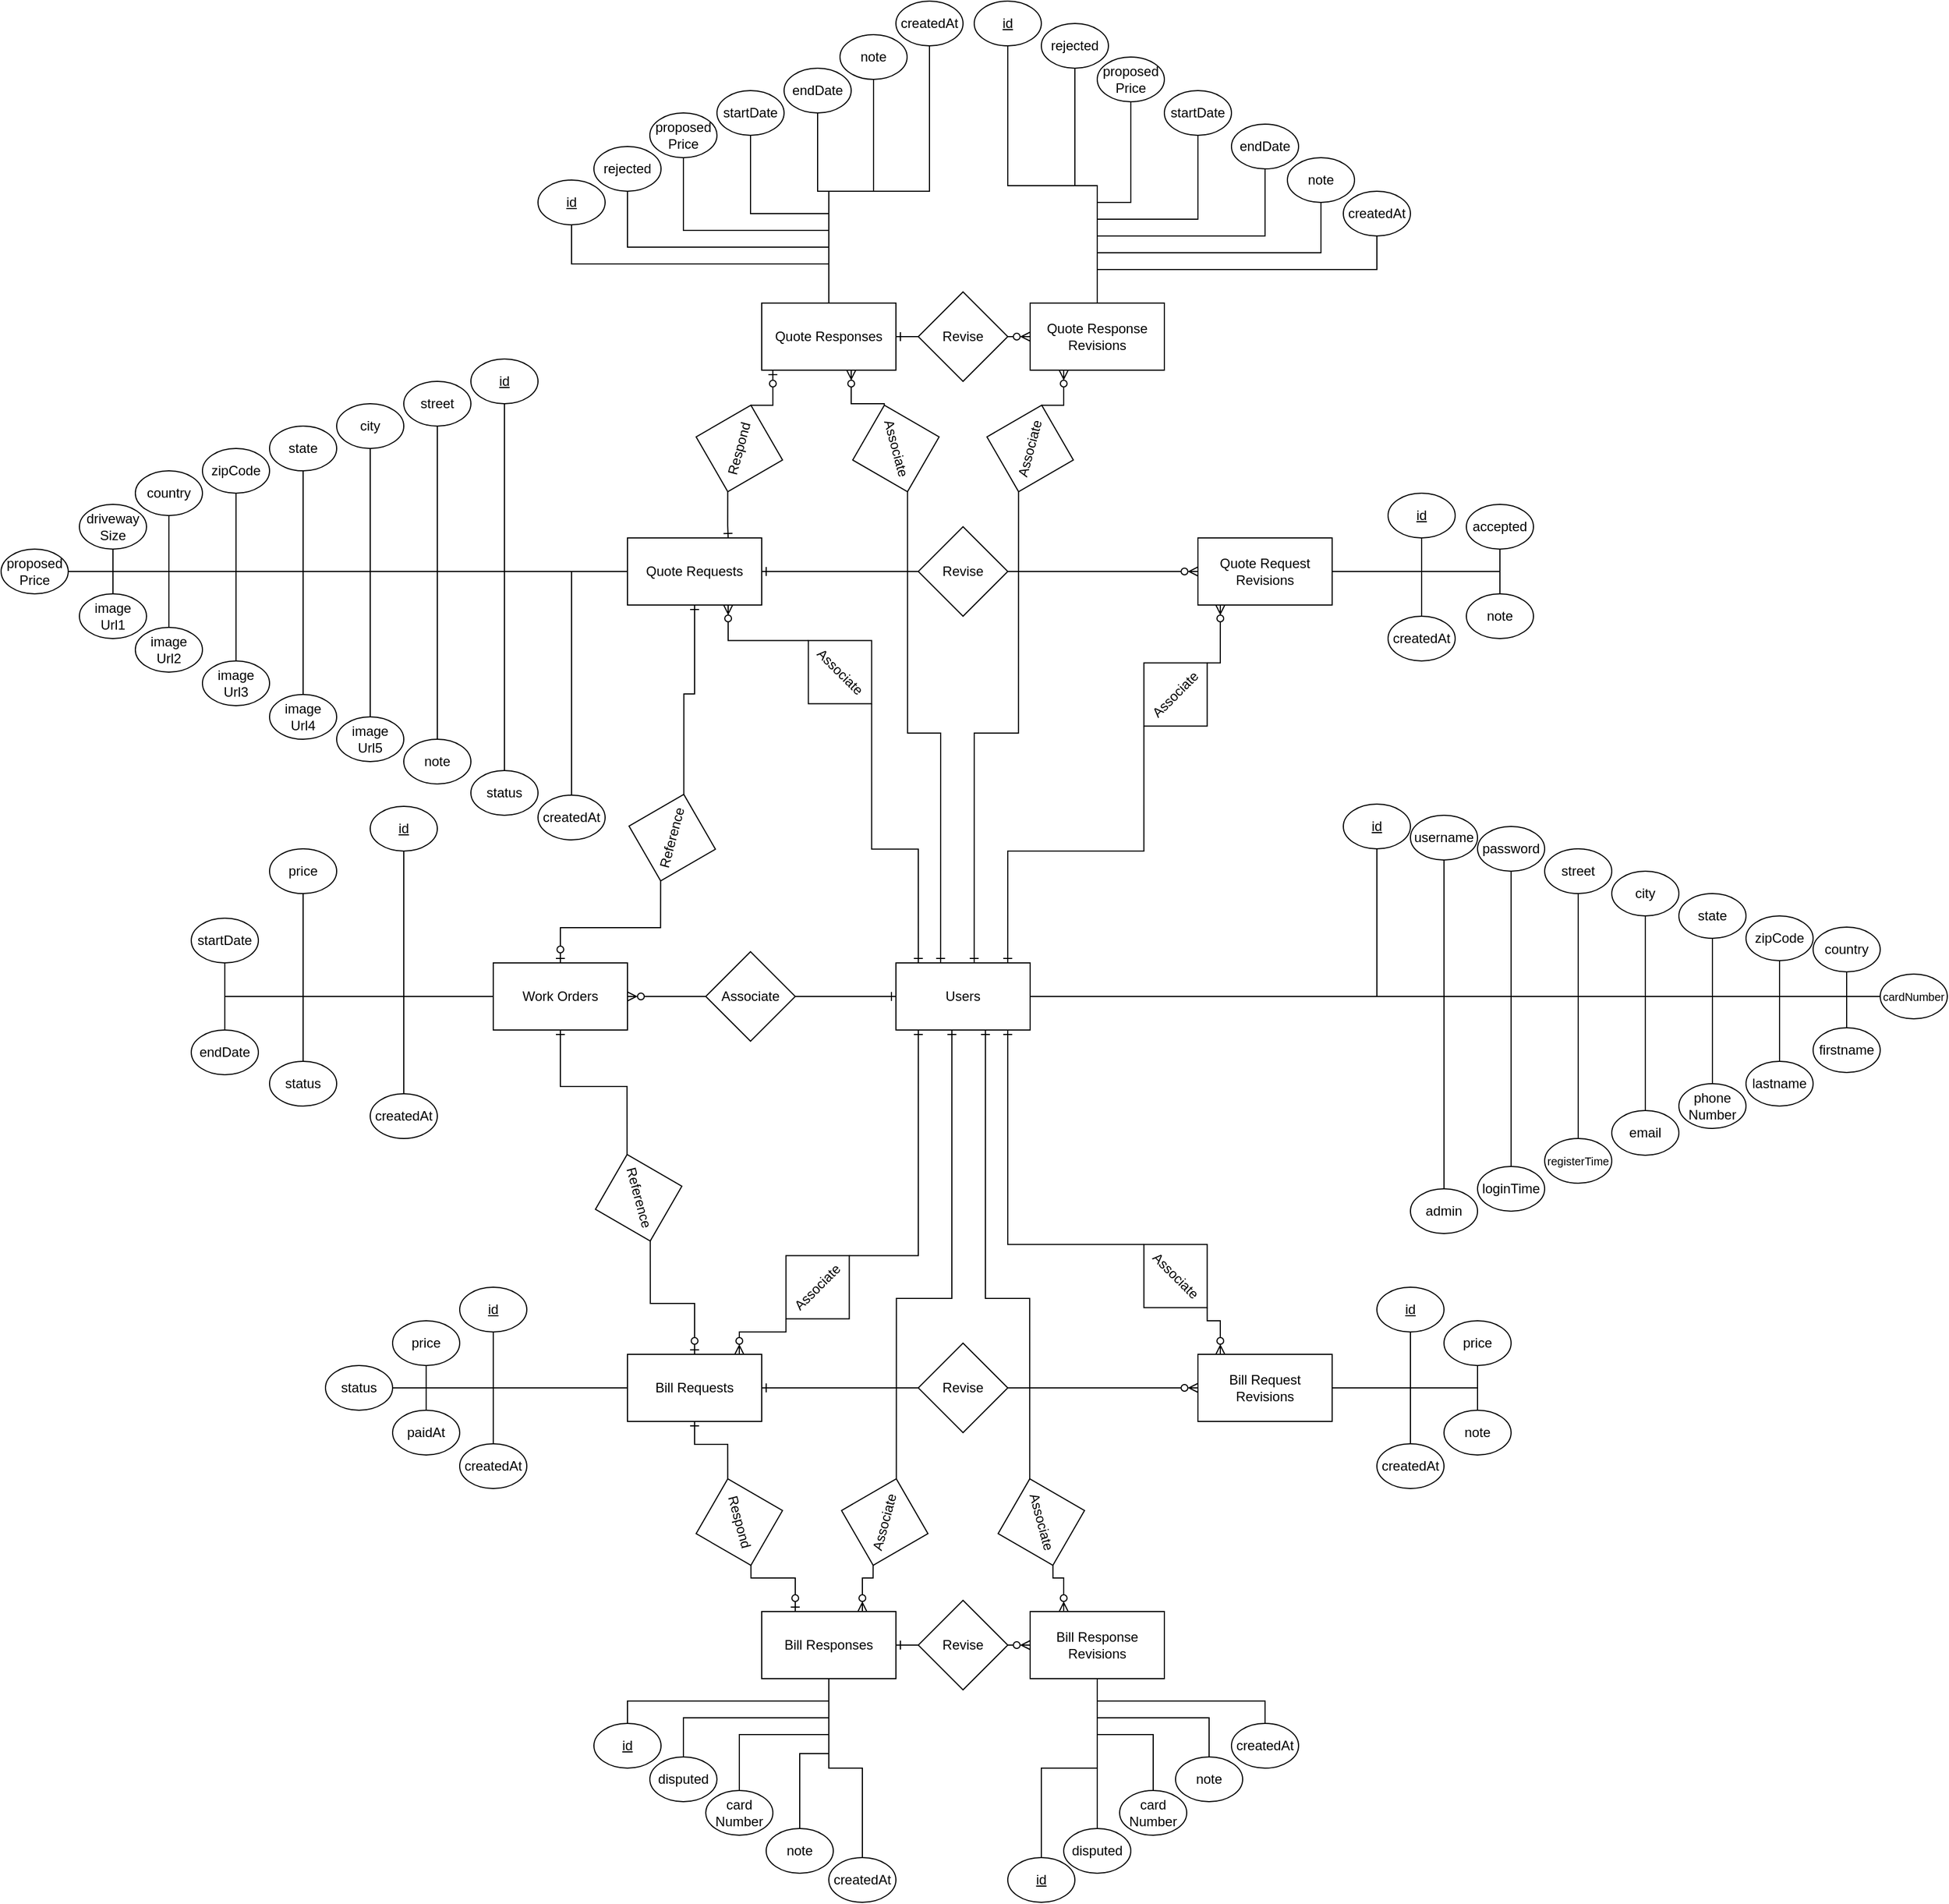 <mxfile version="25.0.3">
  <diagram name="ER-Diagram" id="x8T28tVlZDiwwLYlur_M">
    <mxGraphModel dx="2030" dy="1763" grid="1" gridSize="10" guides="1" tooltips="1" connect="1" arrows="1" fold="1" page="1" pageScale="1" pageWidth="1200" pageHeight="600" math="0" shadow="0">
      <root>
        <mxCell id="0" />
        <mxCell id="1" parent="0" />
        <mxCell id="6L15TeN0oQRbchtg8qIW-115" style="edgeStyle=orthogonalEdgeStyle;rounded=0;orthogonalLoop=1;jettySize=auto;html=1;exitX=1;exitY=0.5;exitDx=0;exitDy=0;entryX=0.5;entryY=1;entryDx=0;entryDy=0;endArrow=none;endFill=0;" parent="1" source="6L15TeN0oQRbchtg8qIW-1" target="6L15TeN0oQRbchtg8qIW-98" edge="1">
          <mxGeometry relative="1" as="geometry" />
        </mxCell>
        <mxCell id="6L15TeN0oQRbchtg8qIW-116" style="edgeStyle=orthogonalEdgeStyle;rounded=0;orthogonalLoop=1;jettySize=auto;html=1;exitX=1;exitY=0.5;exitDx=0;exitDy=0;entryX=0.5;entryY=1;entryDx=0;entryDy=0;endArrow=none;endFill=0;" parent="1" source="6L15TeN0oQRbchtg8qIW-1" target="6L15TeN0oQRbchtg8qIW-99" edge="1">
          <mxGeometry relative="1" as="geometry" />
        </mxCell>
        <mxCell id="6L15TeN0oQRbchtg8qIW-117" style="edgeStyle=orthogonalEdgeStyle;rounded=0;orthogonalLoop=1;jettySize=auto;html=1;exitX=1;exitY=0.5;exitDx=0;exitDy=0;entryX=0.5;entryY=1;entryDx=0;entryDy=0;endArrow=none;endFill=0;" parent="1" source="6L15TeN0oQRbchtg8qIW-1" target="6L15TeN0oQRbchtg8qIW-100" edge="1">
          <mxGeometry relative="1" as="geometry" />
        </mxCell>
        <mxCell id="6L15TeN0oQRbchtg8qIW-118" style="edgeStyle=orthogonalEdgeStyle;rounded=0;orthogonalLoop=1;jettySize=auto;html=1;exitX=1;exitY=0.5;exitDx=0;exitDy=0;entryX=0.5;entryY=1;entryDx=0;entryDy=0;endArrow=none;endFill=0;" parent="1" source="6L15TeN0oQRbchtg8qIW-1" target="6L15TeN0oQRbchtg8qIW-101" edge="1">
          <mxGeometry relative="1" as="geometry" />
        </mxCell>
        <mxCell id="6L15TeN0oQRbchtg8qIW-119" style="edgeStyle=orthogonalEdgeStyle;rounded=0;orthogonalLoop=1;jettySize=auto;html=1;exitX=1;exitY=0.5;exitDx=0;exitDy=0;entryX=0.5;entryY=1;entryDx=0;entryDy=0;endArrow=none;endFill=0;" parent="1" source="6L15TeN0oQRbchtg8qIW-1" target="6L15TeN0oQRbchtg8qIW-102" edge="1">
          <mxGeometry relative="1" as="geometry" />
        </mxCell>
        <mxCell id="6L15TeN0oQRbchtg8qIW-120" style="edgeStyle=orthogonalEdgeStyle;rounded=0;orthogonalLoop=1;jettySize=auto;html=1;exitX=1;exitY=0.5;exitDx=0;exitDy=0;entryX=0.5;entryY=1;entryDx=0;entryDy=0;endArrow=none;endFill=0;" parent="1" source="6L15TeN0oQRbchtg8qIW-1" target="6L15TeN0oQRbchtg8qIW-103" edge="1">
          <mxGeometry relative="1" as="geometry" />
        </mxCell>
        <mxCell id="6L15TeN0oQRbchtg8qIW-121" style="edgeStyle=orthogonalEdgeStyle;rounded=0;orthogonalLoop=1;jettySize=auto;html=1;exitX=1;exitY=0.5;exitDx=0;exitDy=0;entryX=0.5;entryY=1;entryDx=0;entryDy=0;endArrow=none;endFill=0;" parent="1" source="6L15TeN0oQRbchtg8qIW-1" target="6L15TeN0oQRbchtg8qIW-104" edge="1">
          <mxGeometry relative="1" as="geometry" />
        </mxCell>
        <mxCell id="6L15TeN0oQRbchtg8qIW-123" style="edgeStyle=orthogonalEdgeStyle;rounded=0;orthogonalLoop=1;jettySize=auto;html=1;exitX=1;exitY=0.5;exitDx=0;exitDy=0;entryX=0.5;entryY=1;entryDx=0;entryDy=0;endArrow=none;endFill=0;" parent="1" source="6L15TeN0oQRbchtg8qIW-1" target="6L15TeN0oQRbchtg8qIW-105" edge="1">
          <mxGeometry relative="1" as="geometry" />
        </mxCell>
        <mxCell id="6L15TeN0oQRbchtg8qIW-124" style="edgeStyle=orthogonalEdgeStyle;rounded=0;orthogonalLoop=1;jettySize=auto;html=1;exitX=1;exitY=0.5;exitDx=0;exitDy=0;endArrow=none;endFill=0;" parent="1" source="6L15TeN0oQRbchtg8qIW-1" edge="1">
          <mxGeometry relative="1" as="geometry">
            <mxPoint x="1480" y="210" as="targetPoint" />
          </mxGeometry>
        </mxCell>
        <mxCell id="6L15TeN0oQRbchtg8qIW-125" style="edgeStyle=orthogonalEdgeStyle;rounded=0;orthogonalLoop=1;jettySize=auto;html=1;exitX=1;exitY=0.5;exitDx=0;exitDy=0;entryX=0.5;entryY=0;entryDx=0;entryDy=0;endArrow=none;endFill=0;" parent="1" source="6L15TeN0oQRbchtg8qIW-1" target="6L15TeN0oQRbchtg8qIW-107" edge="1">
          <mxGeometry relative="1" as="geometry" />
        </mxCell>
        <mxCell id="6L15TeN0oQRbchtg8qIW-127" style="edgeStyle=orthogonalEdgeStyle;rounded=0;orthogonalLoop=1;jettySize=auto;html=1;exitX=1;exitY=0.5;exitDx=0;exitDy=0;entryX=0.5;entryY=0;entryDx=0;entryDy=0;endArrow=none;endFill=0;" parent="1" source="6L15TeN0oQRbchtg8qIW-1" target="6L15TeN0oQRbchtg8qIW-108" edge="1">
          <mxGeometry relative="1" as="geometry" />
        </mxCell>
        <mxCell id="6L15TeN0oQRbchtg8qIW-128" style="edgeStyle=orthogonalEdgeStyle;rounded=0;orthogonalLoop=1;jettySize=auto;html=1;exitX=1;exitY=0.5;exitDx=0;exitDy=0;entryX=0.5;entryY=0;entryDx=0;entryDy=0;endArrow=none;endFill=0;" parent="1" source="6L15TeN0oQRbchtg8qIW-1" target="6L15TeN0oQRbchtg8qIW-109" edge="1">
          <mxGeometry relative="1" as="geometry" />
        </mxCell>
        <mxCell id="6L15TeN0oQRbchtg8qIW-129" style="edgeStyle=orthogonalEdgeStyle;rounded=0;orthogonalLoop=1;jettySize=auto;html=1;exitX=1;exitY=0.5;exitDx=0;exitDy=0;entryX=0.5;entryY=0;entryDx=0;entryDy=0;endArrow=none;endFill=0;" parent="1" source="6L15TeN0oQRbchtg8qIW-1" target="6L15TeN0oQRbchtg8qIW-110" edge="1">
          <mxGeometry relative="1" as="geometry" />
        </mxCell>
        <mxCell id="6L15TeN0oQRbchtg8qIW-130" style="edgeStyle=orthogonalEdgeStyle;rounded=0;orthogonalLoop=1;jettySize=auto;html=1;exitX=1;exitY=0.5;exitDx=0;exitDy=0;entryX=0.5;entryY=0;entryDx=0;entryDy=0;endArrow=none;endFill=0;" parent="1" source="6L15TeN0oQRbchtg8qIW-1" target="6L15TeN0oQRbchtg8qIW-111" edge="1">
          <mxGeometry relative="1" as="geometry" />
        </mxCell>
        <mxCell id="6L15TeN0oQRbchtg8qIW-131" style="edgeStyle=orthogonalEdgeStyle;rounded=0;orthogonalLoop=1;jettySize=auto;html=1;exitX=1;exitY=0.5;exitDx=0;exitDy=0;entryX=0.5;entryY=0;entryDx=0;entryDy=0;endArrow=none;endFill=0;" parent="1" source="6L15TeN0oQRbchtg8qIW-1" target="6L15TeN0oQRbchtg8qIW-112" edge="1">
          <mxGeometry relative="1" as="geometry" />
        </mxCell>
        <mxCell id="6L15TeN0oQRbchtg8qIW-132" style="edgeStyle=orthogonalEdgeStyle;rounded=0;orthogonalLoop=1;jettySize=auto;html=1;exitX=1;exitY=0.5;exitDx=0;exitDy=0;entryX=0.5;entryY=0;entryDx=0;entryDy=0;endArrow=none;endFill=0;" parent="1" source="6L15TeN0oQRbchtg8qIW-1" target="6L15TeN0oQRbchtg8qIW-113" edge="1">
          <mxGeometry relative="1" as="geometry" />
        </mxCell>
        <mxCell id="6L15TeN0oQRbchtg8qIW-1" value="Users" style="rounded=0;whiteSpace=wrap;html=1;" parent="1" vertex="1">
          <mxGeometry x="600" y="180" width="120" height="60" as="geometry" />
        </mxCell>
        <mxCell id="6L15TeN0oQRbchtg8qIW-164" style="edgeStyle=orthogonalEdgeStyle;rounded=0;orthogonalLoop=1;jettySize=auto;html=1;exitX=0;exitY=0.5;exitDx=0;exitDy=0;entryX=0.5;entryY=1;entryDx=0;entryDy=0;endArrow=none;endFill=0;" parent="1" source="6L15TeN0oQRbchtg8qIW-2" target="6L15TeN0oQRbchtg8qIW-146" edge="1">
          <mxGeometry relative="1" as="geometry" />
        </mxCell>
        <mxCell id="6L15TeN0oQRbchtg8qIW-165" style="edgeStyle=orthogonalEdgeStyle;rounded=0;orthogonalLoop=1;jettySize=auto;html=1;exitX=0;exitY=0.5;exitDx=0;exitDy=0;entryX=0.5;entryY=1;entryDx=0;entryDy=0;endArrow=none;endFill=0;" parent="1" source="6L15TeN0oQRbchtg8qIW-2" target="6L15TeN0oQRbchtg8qIW-147" edge="1">
          <mxGeometry relative="1" as="geometry" />
        </mxCell>
        <mxCell id="6L15TeN0oQRbchtg8qIW-166" style="edgeStyle=orthogonalEdgeStyle;rounded=0;orthogonalLoop=1;jettySize=auto;html=1;exitX=0;exitY=0.5;exitDx=0;exitDy=0;entryX=0.5;entryY=1;entryDx=0;entryDy=0;endArrow=none;endFill=0;" parent="1" source="6L15TeN0oQRbchtg8qIW-2" target="6L15TeN0oQRbchtg8qIW-148" edge="1">
          <mxGeometry relative="1" as="geometry" />
        </mxCell>
        <mxCell id="6L15TeN0oQRbchtg8qIW-167" style="edgeStyle=orthogonalEdgeStyle;rounded=0;orthogonalLoop=1;jettySize=auto;html=1;exitX=0;exitY=0.5;exitDx=0;exitDy=0;entryX=0.5;entryY=1;entryDx=0;entryDy=0;endArrow=none;endFill=0;" parent="1" source="6L15TeN0oQRbchtg8qIW-2" target="6L15TeN0oQRbchtg8qIW-149" edge="1">
          <mxGeometry relative="1" as="geometry" />
        </mxCell>
        <mxCell id="6L15TeN0oQRbchtg8qIW-168" style="edgeStyle=orthogonalEdgeStyle;rounded=0;orthogonalLoop=1;jettySize=auto;html=1;exitX=0;exitY=0.5;exitDx=0;exitDy=0;entryX=0.5;entryY=1;entryDx=0;entryDy=0;endArrow=none;endFill=0;" parent="1" source="6L15TeN0oQRbchtg8qIW-2" target="6L15TeN0oQRbchtg8qIW-150" edge="1">
          <mxGeometry relative="1" as="geometry" />
        </mxCell>
        <mxCell id="6L15TeN0oQRbchtg8qIW-169" style="edgeStyle=orthogonalEdgeStyle;rounded=0;orthogonalLoop=1;jettySize=auto;html=1;exitX=0;exitY=0.5;exitDx=0;exitDy=0;entryX=0.5;entryY=1;entryDx=0;entryDy=0;endArrow=none;endFill=0;" parent="1" source="6L15TeN0oQRbchtg8qIW-2" target="6L15TeN0oQRbchtg8qIW-151" edge="1">
          <mxGeometry relative="1" as="geometry" />
        </mxCell>
        <mxCell id="6L15TeN0oQRbchtg8qIW-170" style="edgeStyle=orthogonalEdgeStyle;rounded=0;orthogonalLoop=1;jettySize=auto;html=1;exitX=0;exitY=0.5;exitDx=0;exitDy=0;entryX=0.5;entryY=1;entryDx=0;entryDy=0;endArrow=none;endFill=0;" parent="1" source="6L15TeN0oQRbchtg8qIW-2" target="6L15TeN0oQRbchtg8qIW-152" edge="1">
          <mxGeometry relative="1" as="geometry" />
        </mxCell>
        <mxCell id="6L15TeN0oQRbchtg8qIW-171" style="edgeStyle=orthogonalEdgeStyle;rounded=0;orthogonalLoop=1;jettySize=auto;html=1;exitX=0;exitY=0.5;exitDx=0;exitDy=0;entryX=1;entryY=0.5;entryDx=0;entryDy=0;endArrow=none;endFill=0;" parent="1" source="6L15TeN0oQRbchtg8qIW-2" target="6L15TeN0oQRbchtg8qIW-153" edge="1">
          <mxGeometry relative="1" as="geometry" />
        </mxCell>
        <mxCell id="6L15TeN0oQRbchtg8qIW-172" style="edgeStyle=orthogonalEdgeStyle;rounded=0;orthogonalLoop=1;jettySize=auto;html=1;exitX=0;exitY=0.5;exitDx=0;exitDy=0;entryX=0.5;entryY=0;entryDx=0;entryDy=0;endArrow=none;endFill=0;" parent="1" source="6L15TeN0oQRbchtg8qIW-2" target="6L15TeN0oQRbchtg8qIW-154" edge="1">
          <mxGeometry relative="1" as="geometry" />
        </mxCell>
        <mxCell id="6L15TeN0oQRbchtg8qIW-173" style="edgeStyle=orthogonalEdgeStyle;rounded=0;orthogonalLoop=1;jettySize=auto;html=1;exitX=0;exitY=0.5;exitDx=0;exitDy=0;entryX=0.5;entryY=0;entryDx=0;entryDy=0;endArrow=none;endFill=0;" parent="1" source="6L15TeN0oQRbchtg8qIW-2" target="6L15TeN0oQRbchtg8qIW-155" edge="1">
          <mxGeometry relative="1" as="geometry" />
        </mxCell>
        <mxCell id="6L15TeN0oQRbchtg8qIW-174" style="edgeStyle=orthogonalEdgeStyle;rounded=0;orthogonalLoop=1;jettySize=auto;html=1;exitX=0;exitY=0.5;exitDx=0;exitDy=0;entryX=0.5;entryY=0;entryDx=0;entryDy=0;endArrow=none;endFill=0;" parent="1" source="6L15TeN0oQRbchtg8qIW-2" target="6L15TeN0oQRbchtg8qIW-156" edge="1">
          <mxGeometry relative="1" as="geometry" />
        </mxCell>
        <mxCell id="6L15TeN0oQRbchtg8qIW-175" style="edgeStyle=orthogonalEdgeStyle;rounded=0;orthogonalLoop=1;jettySize=auto;html=1;exitX=0;exitY=0.5;exitDx=0;exitDy=0;entryX=0.5;entryY=0;entryDx=0;entryDy=0;endArrow=none;endFill=0;" parent="1" source="6L15TeN0oQRbchtg8qIW-2" target="6L15TeN0oQRbchtg8qIW-157" edge="1">
          <mxGeometry relative="1" as="geometry" />
        </mxCell>
        <mxCell id="6L15TeN0oQRbchtg8qIW-176" style="edgeStyle=orthogonalEdgeStyle;rounded=0;orthogonalLoop=1;jettySize=auto;html=1;exitX=0;exitY=0.5;exitDx=0;exitDy=0;entryX=0.5;entryY=0;entryDx=0;entryDy=0;endArrow=none;endFill=0;" parent="1" source="6L15TeN0oQRbchtg8qIW-2" target="6L15TeN0oQRbchtg8qIW-158" edge="1">
          <mxGeometry relative="1" as="geometry" />
        </mxCell>
        <mxCell id="6L15TeN0oQRbchtg8qIW-177" style="edgeStyle=orthogonalEdgeStyle;rounded=0;orthogonalLoop=1;jettySize=auto;html=1;exitX=0;exitY=0.5;exitDx=0;exitDy=0;entryX=0.5;entryY=0;entryDx=0;entryDy=0;endArrow=none;endFill=0;" parent="1" source="6L15TeN0oQRbchtg8qIW-2" target="6L15TeN0oQRbchtg8qIW-159" edge="1">
          <mxGeometry relative="1" as="geometry" />
        </mxCell>
        <mxCell id="6L15TeN0oQRbchtg8qIW-178" style="edgeStyle=orthogonalEdgeStyle;rounded=0;orthogonalLoop=1;jettySize=auto;html=1;exitX=0;exitY=0.5;exitDx=0;exitDy=0;entryX=0.5;entryY=0;entryDx=0;entryDy=0;endArrow=none;endFill=0;" parent="1" source="6L15TeN0oQRbchtg8qIW-2" target="6L15TeN0oQRbchtg8qIW-160" edge="1">
          <mxGeometry relative="1" as="geometry" />
        </mxCell>
        <mxCell id="6L15TeN0oQRbchtg8qIW-179" style="edgeStyle=orthogonalEdgeStyle;rounded=0;orthogonalLoop=1;jettySize=auto;html=1;exitX=0;exitY=0.5;exitDx=0;exitDy=0;entryX=0.5;entryY=0;entryDx=0;entryDy=0;endArrow=none;endFill=0;" parent="1" source="6L15TeN0oQRbchtg8qIW-2" target="6L15TeN0oQRbchtg8qIW-161" edge="1">
          <mxGeometry relative="1" as="geometry" />
        </mxCell>
        <mxCell id="6L15TeN0oQRbchtg8qIW-2" value="Quote Requests" style="rounded=0;whiteSpace=wrap;html=1;" parent="1" vertex="1">
          <mxGeometry x="360" y="-200" width="120" height="60" as="geometry" />
        </mxCell>
        <mxCell id="6L15TeN0oQRbchtg8qIW-190" style="edgeStyle=orthogonalEdgeStyle;rounded=0;orthogonalLoop=1;jettySize=auto;html=1;exitX=0.5;exitY=0;exitDx=0;exitDy=0;entryX=0.5;entryY=1;entryDx=0;entryDy=0;endArrow=none;endFill=0;" parent="1" source="6L15TeN0oQRbchtg8qIW-3" target="6L15TeN0oQRbchtg8qIW-180" edge="1">
          <mxGeometry relative="1" as="geometry" />
        </mxCell>
        <mxCell id="6L15TeN0oQRbchtg8qIW-191" style="edgeStyle=orthogonalEdgeStyle;rounded=0;orthogonalLoop=1;jettySize=auto;html=1;exitX=0.5;exitY=0;exitDx=0;exitDy=0;entryX=0.5;entryY=1;entryDx=0;entryDy=0;endArrow=none;endFill=0;" parent="1" source="6L15TeN0oQRbchtg8qIW-3" target="6L15TeN0oQRbchtg8qIW-181" edge="1">
          <mxGeometry relative="1" as="geometry" />
        </mxCell>
        <mxCell id="6L15TeN0oQRbchtg8qIW-192" style="edgeStyle=orthogonalEdgeStyle;rounded=0;orthogonalLoop=1;jettySize=auto;html=1;exitX=0.5;exitY=0;exitDx=0;exitDy=0;entryX=0.5;entryY=1;entryDx=0;entryDy=0;endArrow=none;endFill=0;" parent="1" source="6L15TeN0oQRbchtg8qIW-3" target="6L15TeN0oQRbchtg8qIW-182" edge="1">
          <mxGeometry relative="1" as="geometry" />
        </mxCell>
        <mxCell id="6L15TeN0oQRbchtg8qIW-193" style="edgeStyle=orthogonalEdgeStyle;rounded=0;orthogonalLoop=1;jettySize=auto;html=1;exitX=0.5;exitY=0;exitDx=0;exitDy=0;entryX=0.5;entryY=1;entryDx=0;entryDy=0;endArrow=none;endFill=0;" parent="1" source="6L15TeN0oQRbchtg8qIW-3" target="6L15TeN0oQRbchtg8qIW-183" edge="1">
          <mxGeometry relative="1" as="geometry">
            <Array as="points">
              <mxPoint x="540" y="-490" />
              <mxPoint x="470" y="-490" />
            </Array>
          </mxGeometry>
        </mxCell>
        <mxCell id="6L15TeN0oQRbchtg8qIW-194" style="edgeStyle=orthogonalEdgeStyle;rounded=0;orthogonalLoop=1;jettySize=auto;html=1;exitX=0.5;exitY=0;exitDx=0;exitDy=0;entryX=0.5;entryY=1;entryDx=0;entryDy=0;endArrow=none;endFill=0;" parent="1" source="6L15TeN0oQRbchtg8qIW-3" target="6L15TeN0oQRbchtg8qIW-184" edge="1">
          <mxGeometry relative="1" as="geometry">
            <Array as="points">
              <mxPoint x="540" y="-510" />
              <mxPoint x="530" y="-510" />
            </Array>
          </mxGeometry>
        </mxCell>
        <mxCell id="6L15TeN0oQRbchtg8qIW-195" style="edgeStyle=orthogonalEdgeStyle;rounded=0;orthogonalLoop=1;jettySize=auto;html=1;exitX=0.5;exitY=0;exitDx=0;exitDy=0;entryX=0.5;entryY=1;entryDx=0;entryDy=0;endArrow=none;endFill=0;" parent="1" source="6L15TeN0oQRbchtg8qIW-3" target="6L15TeN0oQRbchtg8qIW-185" edge="1">
          <mxGeometry relative="1" as="geometry" />
        </mxCell>
        <mxCell id="6L15TeN0oQRbchtg8qIW-196" style="edgeStyle=orthogonalEdgeStyle;rounded=0;orthogonalLoop=1;jettySize=auto;html=1;exitX=0.5;exitY=0;exitDx=0;exitDy=0;entryX=0.5;entryY=1;entryDx=0;entryDy=0;endArrow=none;endFill=0;" parent="1" source="6L15TeN0oQRbchtg8qIW-3" target="6L15TeN0oQRbchtg8qIW-186" edge="1">
          <mxGeometry relative="1" as="geometry">
            <Array as="points">
              <mxPoint x="540" y="-510" />
              <mxPoint x="630" y="-510" />
            </Array>
          </mxGeometry>
        </mxCell>
        <mxCell id="6L15TeN0oQRbchtg8qIW-3" value="Quote Responses" style="rounded=0;whiteSpace=wrap;html=1;" parent="1" vertex="1">
          <mxGeometry x="480" y="-410" width="120" height="60" as="geometry" />
        </mxCell>
        <mxCell id="6L15TeN0oQRbchtg8qIW-204" style="edgeStyle=orthogonalEdgeStyle;rounded=0;orthogonalLoop=1;jettySize=auto;html=1;exitX=0.5;exitY=0;exitDx=0;exitDy=0;entryX=0.5;entryY=1;entryDx=0;entryDy=0;endArrow=none;endFill=0;" parent="1" source="6L15TeN0oQRbchtg8qIW-4" target="6L15TeN0oQRbchtg8qIW-197" edge="1">
          <mxGeometry relative="1" as="geometry">
            <Array as="points">
              <mxPoint x="780" y="-515" />
              <mxPoint x="700" y="-515" />
            </Array>
          </mxGeometry>
        </mxCell>
        <mxCell id="6L15TeN0oQRbchtg8qIW-205" style="edgeStyle=orthogonalEdgeStyle;rounded=0;orthogonalLoop=1;jettySize=auto;html=1;exitX=0.5;exitY=0;exitDx=0;exitDy=0;entryX=0.5;entryY=1;entryDx=0;entryDy=0;endArrow=none;endFill=0;" parent="1" source="6L15TeN0oQRbchtg8qIW-4" target="6L15TeN0oQRbchtg8qIW-198" edge="1">
          <mxGeometry relative="1" as="geometry" />
        </mxCell>
        <mxCell id="6L15TeN0oQRbchtg8qIW-206" style="edgeStyle=orthogonalEdgeStyle;rounded=0;orthogonalLoop=1;jettySize=auto;html=1;exitX=0.5;exitY=0;exitDx=0;exitDy=0;entryX=0.5;entryY=1;entryDx=0;entryDy=0;endArrow=none;endFill=0;" parent="1" source="6L15TeN0oQRbchtg8qIW-4" target="6L15TeN0oQRbchtg8qIW-199" edge="1">
          <mxGeometry relative="1" as="geometry" />
        </mxCell>
        <mxCell id="6L15TeN0oQRbchtg8qIW-207" style="edgeStyle=orthogonalEdgeStyle;rounded=0;orthogonalLoop=1;jettySize=auto;html=1;exitX=0.5;exitY=0;exitDx=0;exitDy=0;entryX=0.5;entryY=1;entryDx=0;entryDy=0;endArrow=none;endFill=0;" parent="1" source="6L15TeN0oQRbchtg8qIW-4" target="6L15TeN0oQRbchtg8qIW-200" edge="1">
          <mxGeometry relative="1" as="geometry" />
        </mxCell>
        <mxCell id="6L15TeN0oQRbchtg8qIW-208" style="edgeStyle=orthogonalEdgeStyle;rounded=0;orthogonalLoop=1;jettySize=auto;html=1;exitX=0.5;exitY=0;exitDx=0;exitDy=0;entryX=0.5;entryY=1;entryDx=0;entryDy=0;endArrow=none;endFill=0;" parent="1" source="6L15TeN0oQRbchtg8qIW-4" target="6L15TeN0oQRbchtg8qIW-201" edge="1">
          <mxGeometry relative="1" as="geometry" />
        </mxCell>
        <mxCell id="6L15TeN0oQRbchtg8qIW-209" style="edgeStyle=orthogonalEdgeStyle;rounded=0;orthogonalLoop=1;jettySize=auto;html=1;exitX=0.5;exitY=0;exitDx=0;exitDy=0;entryX=0.5;entryY=1;entryDx=0;entryDy=0;endArrow=none;endFill=0;" parent="1" source="6L15TeN0oQRbchtg8qIW-4" target="6L15TeN0oQRbchtg8qIW-202" edge="1">
          <mxGeometry relative="1" as="geometry" />
        </mxCell>
        <mxCell id="6L15TeN0oQRbchtg8qIW-210" style="edgeStyle=orthogonalEdgeStyle;rounded=0;orthogonalLoop=1;jettySize=auto;html=1;exitX=0.5;exitY=0;exitDx=0;exitDy=0;entryX=0.5;entryY=1;entryDx=0;entryDy=0;endArrow=none;endFill=0;" parent="1" source="6L15TeN0oQRbchtg8qIW-4" target="6L15TeN0oQRbchtg8qIW-203" edge="1">
          <mxGeometry relative="1" as="geometry" />
        </mxCell>
        <mxCell id="6L15TeN0oQRbchtg8qIW-4" value="Quote Response Revisions" style="rounded=0;whiteSpace=wrap;html=1;" parent="1" vertex="1">
          <mxGeometry x="720" y="-410" width="120" height="60" as="geometry" />
        </mxCell>
        <mxCell id="6L15TeN0oQRbchtg8qIW-215" style="edgeStyle=orthogonalEdgeStyle;rounded=0;orthogonalLoop=1;jettySize=auto;html=1;exitX=1;exitY=0.5;exitDx=0;exitDy=0;entryX=0.5;entryY=1;entryDx=0;entryDy=0;endArrow=none;endFill=0;" parent="1" source="6L15TeN0oQRbchtg8qIW-5" target="6L15TeN0oQRbchtg8qIW-212" edge="1">
          <mxGeometry relative="1" as="geometry" />
        </mxCell>
        <mxCell id="6L15TeN0oQRbchtg8qIW-216" style="edgeStyle=orthogonalEdgeStyle;rounded=0;orthogonalLoop=1;jettySize=auto;html=1;exitX=1;exitY=0.5;exitDx=0;exitDy=0;entryX=0.5;entryY=0;entryDx=0;entryDy=0;endArrow=none;endFill=0;" parent="1" source="6L15TeN0oQRbchtg8qIW-5" target="6L15TeN0oQRbchtg8qIW-213" edge="1">
          <mxGeometry relative="1" as="geometry" />
        </mxCell>
        <mxCell id="6L15TeN0oQRbchtg8qIW-217" style="edgeStyle=orthogonalEdgeStyle;rounded=0;orthogonalLoop=1;jettySize=auto;html=1;exitX=1;exitY=0.5;exitDx=0;exitDy=0;entryX=0.5;entryY=1;entryDx=0;entryDy=0;endArrow=none;endFill=0;" parent="1" source="6L15TeN0oQRbchtg8qIW-5" target="6L15TeN0oQRbchtg8qIW-211" edge="1">
          <mxGeometry relative="1" as="geometry" />
        </mxCell>
        <mxCell id="6L15TeN0oQRbchtg8qIW-218" style="edgeStyle=orthogonalEdgeStyle;rounded=0;orthogonalLoop=1;jettySize=auto;html=1;exitX=1;exitY=0.5;exitDx=0;exitDy=0;entryX=0.5;entryY=0;entryDx=0;entryDy=0;endArrow=none;endFill=0;" parent="1" source="6L15TeN0oQRbchtg8qIW-5" target="6L15TeN0oQRbchtg8qIW-214" edge="1">
          <mxGeometry relative="1" as="geometry" />
        </mxCell>
        <mxCell id="6L15TeN0oQRbchtg8qIW-5" value="Quote Request Revisions" style="rounded=0;whiteSpace=wrap;html=1;" parent="1" vertex="1">
          <mxGeometry x="870" y="-200" width="120" height="60" as="geometry" />
        </mxCell>
        <mxCell id="6L15TeN0oQRbchtg8qIW-234" style="edgeStyle=orthogonalEdgeStyle;rounded=0;orthogonalLoop=1;jettySize=auto;html=1;exitX=0;exitY=0.5;exitDx=0;exitDy=0;entryX=0.5;entryY=1;entryDx=0;entryDy=0;endArrow=none;endFill=0;" parent="1" source="6L15TeN0oQRbchtg8qIW-6" target="6L15TeN0oQRbchtg8qIW-229" edge="1">
          <mxGeometry relative="1" as="geometry" />
        </mxCell>
        <mxCell id="6L15TeN0oQRbchtg8qIW-235" style="edgeStyle=orthogonalEdgeStyle;rounded=0;orthogonalLoop=1;jettySize=auto;html=1;exitX=0;exitY=0.5;exitDx=0;exitDy=0;entryX=0.5;entryY=1;entryDx=0;entryDy=0;endArrow=none;endFill=0;" parent="1" source="6L15TeN0oQRbchtg8qIW-6" target="6L15TeN0oQRbchtg8qIW-230" edge="1">
          <mxGeometry relative="1" as="geometry" />
        </mxCell>
        <mxCell id="6L15TeN0oQRbchtg8qIW-236" style="edgeStyle=orthogonalEdgeStyle;rounded=0;orthogonalLoop=1;jettySize=auto;html=1;exitX=0;exitY=0.5;exitDx=0;exitDy=0;entryX=1;entryY=0.5;entryDx=0;entryDy=0;endArrow=none;endFill=0;" parent="1" source="6L15TeN0oQRbchtg8qIW-6" target="6L15TeN0oQRbchtg8qIW-231" edge="1">
          <mxGeometry relative="1" as="geometry" />
        </mxCell>
        <mxCell id="6L15TeN0oQRbchtg8qIW-237" style="edgeStyle=orthogonalEdgeStyle;rounded=0;orthogonalLoop=1;jettySize=auto;html=1;exitX=0;exitY=0.5;exitDx=0;exitDy=0;entryX=0.5;entryY=0;entryDx=0;entryDy=0;endArrow=none;endFill=0;" parent="1" source="6L15TeN0oQRbchtg8qIW-6" target="6L15TeN0oQRbchtg8qIW-232" edge="1">
          <mxGeometry relative="1" as="geometry" />
        </mxCell>
        <mxCell id="6L15TeN0oQRbchtg8qIW-238" style="edgeStyle=orthogonalEdgeStyle;rounded=0;orthogonalLoop=1;jettySize=auto;html=1;exitX=0;exitY=0.5;exitDx=0;exitDy=0;entryX=0.5;entryY=0;entryDx=0;entryDy=0;endArrow=none;endFill=0;" parent="1" source="6L15TeN0oQRbchtg8qIW-6" target="6L15TeN0oQRbchtg8qIW-233" edge="1">
          <mxGeometry relative="1" as="geometry" />
        </mxCell>
        <mxCell id="6L15TeN0oQRbchtg8qIW-6" value="Bill Requests" style="rounded=0;whiteSpace=wrap;html=1;" parent="1" vertex="1">
          <mxGeometry x="360" y="530" width="120" height="60" as="geometry" />
        </mxCell>
        <mxCell id="6L15TeN0oQRbchtg8qIW-244" style="edgeStyle=orthogonalEdgeStyle;rounded=0;orthogonalLoop=1;jettySize=auto;html=1;exitX=0.5;exitY=1;exitDx=0;exitDy=0;entryX=0.5;entryY=0;entryDx=0;entryDy=0;endArrow=none;endFill=0;" parent="1" source="6L15TeN0oQRbchtg8qIW-7" target="6L15TeN0oQRbchtg8qIW-239" edge="1">
          <mxGeometry relative="1" as="geometry" />
        </mxCell>
        <mxCell id="6L15TeN0oQRbchtg8qIW-245" style="edgeStyle=orthogonalEdgeStyle;rounded=0;orthogonalLoop=1;jettySize=auto;html=1;exitX=0.5;exitY=1;exitDx=0;exitDy=0;entryX=0.5;entryY=0;entryDx=0;entryDy=0;endArrow=none;endFill=0;" parent="1" source="6L15TeN0oQRbchtg8qIW-7" target="6L15TeN0oQRbchtg8qIW-240" edge="1">
          <mxGeometry relative="1" as="geometry" />
        </mxCell>
        <mxCell id="6L15TeN0oQRbchtg8qIW-246" style="edgeStyle=orthogonalEdgeStyle;rounded=0;orthogonalLoop=1;jettySize=auto;html=1;exitX=0.5;exitY=1;exitDx=0;exitDy=0;entryX=0.5;entryY=0;entryDx=0;entryDy=0;endArrow=none;endFill=0;" parent="1" source="6L15TeN0oQRbchtg8qIW-7" target="6L15TeN0oQRbchtg8qIW-241" edge="1">
          <mxGeometry relative="1" as="geometry" />
        </mxCell>
        <mxCell id="6L15TeN0oQRbchtg8qIW-247" style="edgeStyle=orthogonalEdgeStyle;rounded=0;orthogonalLoop=1;jettySize=auto;html=1;exitX=0.5;exitY=1;exitDx=0;exitDy=0;entryX=0.5;entryY=0;entryDx=0;entryDy=0;endArrow=none;endFill=0;" parent="1" source="6L15TeN0oQRbchtg8qIW-7" target="6L15TeN0oQRbchtg8qIW-242" edge="1">
          <mxGeometry relative="1" as="geometry" />
        </mxCell>
        <mxCell id="6L15TeN0oQRbchtg8qIW-248" style="edgeStyle=orthogonalEdgeStyle;rounded=0;orthogonalLoop=1;jettySize=auto;html=1;exitX=0.5;exitY=1;exitDx=0;exitDy=0;entryX=0.5;entryY=0;entryDx=0;entryDy=0;endArrow=none;endFill=0;" parent="1" source="6L15TeN0oQRbchtg8qIW-7" target="6L15TeN0oQRbchtg8qIW-243" edge="1">
          <mxGeometry relative="1" as="geometry" />
        </mxCell>
        <mxCell id="6L15TeN0oQRbchtg8qIW-7" value="Bill Responses" style="rounded=0;whiteSpace=wrap;html=1;" parent="1" vertex="1">
          <mxGeometry x="480" y="760" width="120" height="60" as="geometry" />
        </mxCell>
        <mxCell id="6L15TeN0oQRbchtg8qIW-254" style="edgeStyle=orthogonalEdgeStyle;rounded=0;orthogonalLoop=1;jettySize=auto;html=1;exitX=0.5;exitY=1;exitDx=0;exitDy=0;entryX=0.5;entryY=0;entryDx=0;entryDy=0;endArrow=none;endFill=0;" parent="1" source="6L15TeN0oQRbchtg8qIW-8" target="6L15TeN0oQRbchtg8qIW-253" edge="1">
          <mxGeometry relative="1" as="geometry" />
        </mxCell>
        <mxCell id="6L15TeN0oQRbchtg8qIW-255" style="edgeStyle=orthogonalEdgeStyle;rounded=0;orthogonalLoop=1;jettySize=auto;html=1;exitX=0.5;exitY=1;exitDx=0;exitDy=0;entryX=0.5;entryY=0;entryDx=0;entryDy=0;endArrow=none;endFill=0;" parent="1" source="6L15TeN0oQRbchtg8qIW-8" target="6L15TeN0oQRbchtg8qIW-252" edge="1">
          <mxGeometry relative="1" as="geometry" />
        </mxCell>
        <mxCell id="6L15TeN0oQRbchtg8qIW-256" style="edgeStyle=orthogonalEdgeStyle;rounded=0;orthogonalLoop=1;jettySize=auto;html=1;exitX=0.5;exitY=1;exitDx=0;exitDy=0;entryX=0.5;entryY=0;entryDx=0;entryDy=0;endArrow=none;endFill=0;" parent="1" source="6L15TeN0oQRbchtg8qIW-8" target="6L15TeN0oQRbchtg8qIW-251" edge="1">
          <mxGeometry relative="1" as="geometry" />
        </mxCell>
        <mxCell id="6L15TeN0oQRbchtg8qIW-257" style="edgeStyle=orthogonalEdgeStyle;rounded=0;orthogonalLoop=1;jettySize=auto;html=1;exitX=0.5;exitY=1;exitDx=0;exitDy=0;entryX=0.5;entryY=0;entryDx=0;entryDy=0;endArrow=none;endFill=0;" parent="1" source="6L15TeN0oQRbchtg8qIW-8" target="6L15TeN0oQRbchtg8qIW-250" edge="1">
          <mxGeometry relative="1" as="geometry" />
        </mxCell>
        <mxCell id="6L15TeN0oQRbchtg8qIW-258" style="edgeStyle=orthogonalEdgeStyle;rounded=0;orthogonalLoop=1;jettySize=auto;html=1;exitX=0.5;exitY=1;exitDx=0;exitDy=0;entryX=0.5;entryY=0;entryDx=0;entryDy=0;endArrow=none;endFill=0;" parent="1" source="6L15TeN0oQRbchtg8qIW-8" target="6L15TeN0oQRbchtg8qIW-249" edge="1">
          <mxGeometry relative="1" as="geometry" />
        </mxCell>
        <mxCell id="6L15TeN0oQRbchtg8qIW-8" value="Bill Response Revisions" style="rounded=0;whiteSpace=wrap;html=1;" parent="1" vertex="1">
          <mxGeometry x="720" y="760" width="120" height="60" as="geometry" />
        </mxCell>
        <mxCell id="6L15TeN0oQRbchtg8qIW-264" style="edgeStyle=orthogonalEdgeStyle;rounded=0;orthogonalLoop=1;jettySize=auto;html=1;exitX=1;exitY=0.5;exitDx=0;exitDy=0;entryX=0.5;entryY=1;entryDx=0;entryDy=0;endArrow=none;endFill=0;" parent="1" source="6L15TeN0oQRbchtg8qIW-9" target="6L15TeN0oQRbchtg8qIW-259" edge="1">
          <mxGeometry relative="1" as="geometry" />
        </mxCell>
        <mxCell id="6L15TeN0oQRbchtg8qIW-265" style="edgeStyle=orthogonalEdgeStyle;rounded=0;orthogonalLoop=1;jettySize=auto;html=1;exitX=1;exitY=0.5;exitDx=0;exitDy=0;entryX=0.5;entryY=1;entryDx=0;entryDy=0;endArrow=none;endFill=0;" parent="1" source="6L15TeN0oQRbchtg8qIW-9" target="6L15TeN0oQRbchtg8qIW-260" edge="1">
          <mxGeometry relative="1" as="geometry" />
        </mxCell>
        <mxCell id="6L15TeN0oQRbchtg8qIW-266" style="edgeStyle=orthogonalEdgeStyle;rounded=0;orthogonalLoop=1;jettySize=auto;html=1;exitX=1;exitY=0.5;exitDx=0;exitDy=0;entryX=0.5;entryY=0;entryDx=0;entryDy=0;endArrow=none;endFill=0;" parent="1" source="6L15TeN0oQRbchtg8qIW-9" target="6L15TeN0oQRbchtg8qIW-261" edge="1">
          <mxGeometry relative="1" as="geometry" />
        </mxCell>
        <mxCell id="6L15TeN0oQRbchtg8qIW-267" style="edgeStyle=orthogonalEdgeStyle;rounded=0;orthogonalLoop=1;jettySize=auto;html=1;exitX=1;exitY=0.5;exitDx=0;exitDy=0;entryX=0.5;entryY=0;entryDx=0;entryDy=0;endArrow=none;endFill=0;" parent="1" source="6L15TeN0oQRbchtg8qIW-9" target="6L15TeN0oQRbchtg8qIW-263" edge="1">
          <mxGeometry relative="1" as="geometry" />
        </mxCell>
        <mxCell id="6L15TeN0oQRbchtg8qIW-9" value="Bill Request Revisions" style="rounded=0;whiteSpace=wrap;html=1;" parent="1" vertex="1">
          <mxGeometry x="870" y="530" width="120" height="60" as="geometry" />
        </mxCell>
        <mxCell id="6L15TeN0oQRbchtg8qIW-140" style="edgeStyle=orthogonalEdgeStyle;rounded=0;orthogonalLoop=1;jettySize=auto;html=1;exitX=0;exitY=0.5;exitDx=0;exitDy=0;entryX=0.5;entryY=1;entryDx=0;entryDy=0;endArrow=none;endFill=0;" parent="1" source="6L15TeN0oQRbchtg8qIW-10" target="6L15TeN0oQRbchtg8qIW-133" edge="1">
          <mxGeometry relative="1" as="geometry" />
        </mxCell>
        <mxCell id="6L15TeN0oQRbchtg8qIW-141" style="edgeStyle=orthogonalEdgeStyle;rounded=0;orthogonalLoop=1;jettySize=auto;html=1;exitX=0;exitY=0.5;exitDx=0;exitDy=0;entryX=0.5;entryY=1;entryDx=0;entryDy=0;endArrow=none;endFill=0;" parent="1" source="6L15TeN0oQRbchtg8qIW-10" target="6L15TeN0oQRbchtg8qIW-135" edge="1">
          <mxGeometry relative="1" as="geometry" />
        </mxCell>
        <mxCell id="6L15TeN0oQRbchtg8qIW-142" style="edgeStyle=orthogonalEdgeStyle;rounded=0;orthogonalLoop=1;jettySize=auto;html=1;exitX=0;exitY=0.5;exitDx=0;exitDy=0;entryX=0.5;entryY=1;entryDx=0;entryDy=0;endArrow=none;endFill=0;" parent="1" source="6L15TeN0oQRbchtg8qIW-10" target="6L15TeN0oQRbchtg8qIW-136" edge="1">
          <mxGeometry relative="1" as="geometry" />
        </mxCell>
        <mxCell id="6L15TeN0oQRbchtg8qIW-143" style="edgeStyle=orthogonalEdgeStyle;rounded=0;orthogonalLoop=1;jettySize=auto;html=1;exitX=0;exitY=0.5;exitDx=0;exitDy=0;entryX=0.5;entryY=0;entryDx=0;entryDy=0;endArrow=none;endFill=0;" parent="1" source="6L15TeN0oQRbchtg8qIW-10" target="6L15TeN0oQRbchtg8qIW-137" edge="1">
          <mxGeometry relative="1" as="geometry" />
        </mxCell>
        <mxCell id="6L15TeN0oQRbchtg8qIW-144" style="edgeStyle=orthogonalEdgeStyle;rounded=0;orthogonalLoop=1;jettySize=auto;html=1;exitX=0;exitY=0.5;exitDx=0;exitDy=0;entryX=0.5;entryY=0;entryDx=0;entryDy=0;endArrow=none;endFill=0;" parent="1" source="6L15TeN0oQRbchtg8qIW-10" target="6L15TeN0oQRbchtg8qIW-138" edge="1">
          <mxGeometry relative="1" as="geometry" />
        </mxCell>
        <mxCell id="6L15TeN0oQRbchtg8qIW-145" style="edgeStyle=orthogonalEdgeStyle;rounded=0;orthogonalLoop=1;jettySize=auto;html=1;exitX=0;exitY=0.5;exitDx=0;exitDy=0;entryX=0.5;entryY=0;entryDx=0;entryDy=0;endArrow=none;endFill=0;" parent="1" source="6L15TeN0oQRbchtg8qIW-10" target="6L15TeN0oQRbchtg8qIW-139" edge="1">
          <mxGeometry relative="1" as="geometry" />
        </mxCell>
        <mxCell id="6L15TeN0oQRbchtg8qIW-10" value="Work Orders" style="rounded=0;whiteSpace=wrap;html=1;" parent="1" vertex="1">
          <mxGeometry x="240" y="180" width="120" height="60" as="geometry" />
        </mxCell>
        <mxCell id="6L15TeN0oQRbchtg8qIW-29" style="edgeStyle=orthogonalEdgeStyle;rounded=0;orthogonalLoop=1;jettySize=auto;html=1;exitX=1;exitY=0.5;exitDx=0;exitDy=0;entryX=0;entryY=0.5;entryDx=0;entryDy=0;endArrow=ERone;endFill=0;" parent="1" source="6L15TeN0oQRbchtg8qIW-13" target="6L15TeN0oQRbchtg8qIW-1" edge="1">
          <mxGeometry relative="1" as="geometry" />
        </mxCell>
        <mxCell id="6L15TeN0oQRbchtg8qIW-30" style="edgeStyle=orthogonalEdgeStyle;rounded=0;orthogonalLoop=1;jettySize=auto;html=1;exitX=0;exitY=0.5;exitDx=0;exitDy=0;entryX=1;entryY=0.5;entryDx=0;entryDy=0;endArrow=ERzeroToMany;endFill=0;" parent="1" source="6L15TeN0oQRbchtg8qIW-13" target="6L15TeN0oQRbchtg8qIW-10" edge="1">
          <mxGeometry relative="1" as="geometry" />
        </mxCell>
        <mxCell id="6L15TeN0oQRbchtg8qIW-13" value="Associate" style="rhombus;whiteSpace=wrap;html=1;" parent="1" vertex="1">
          <mxGeometry x="430" y="170" width="80" height="80" as="geometry" />
        </mxCell>
        <mxCell id="6L15TeN0oQRbchtg8qIW-14" value="Associate" style="rhombus;whiteSpace=wrap;html=1;rotation=-45;" parent="1" vertex="1">
          <mxGeometry x="490" y="430" width="80" height="80" as="geometry" />
        </mxCell>
        <mxCell id="6L15TeN0oQRbchtg8qIW-47" style="edgeStyle=orthogonalEdgeStyle;rounded=0;orthogonalLoop=1;jettySize=auto;html=1;exitX=0;exitY=0.5;exitDx=0;exitDy=0;entryX=0.75;entryY=0;entryDx=0;entryDy=0;endArrow=ERzeroToMany;endFill=0;" parent="1" source="6L15TeN0oQRbchtg8qIW-17" target="6L15TeN0oQRbchtg8qIW-7" edge="1">
          <mxGeometry relative="1" as="geometry">
            <Array as="points">
              <mxPoint x="580" y="730" />
              <mxPoint x="570" y="730" />
            </Array>
          </mxGeometry>
        </mxCell>
        <mxCell id="6L15TeN0oQRbchtg8qIW-17" value="Associate" style="rhombus;whiteSpace=wrap;html=1;rotation=-75;" parent="1" vertex="1">
          <mxGeometry x="550" y="640" width="80" height="80" as="geometry" />
        </mxCell>
        <mxCell id="6L15TeN0oQRbchtg8qIW-46" style="edgeStyle=orthogonalEdgeStyle;rounded=0;orthogonalLoop=1;jettySize=auto;html=1;exitX=1;exitY=0.5;exitDx=0;exitDy=0;entryX=0.25;entryY=0;entryDx=0;entryDy=0;endArrow=ERzeroToMany;endFill=0;" parent="1" source="6L15TeN0oQRbchtg8qIW-18" target="6L15TeN0oQRbchtg8qIW-8" edge="1">
          <mxGeometry relative="1" as="geometry">
            <Array as="points">
              <mxPoint x="740" y="730" />
              <mxPoint x="750" y="730" />
            </Array>
          </mxGeometry>
        </mxCell>
        <mxCell id="6L15TeN0oQRbchtg8qIW-18" value="Associate" style="rhombus;whiteSpace=wrap;html=1;rotation=75;" parent="1" vertex="1">
          <mxGeometry x="690" y="640" width="80" height="80" as="geometry" />
        </mxCell>
        <mxCell id="6L15TeN0oQRbchtg8qIW-19" value="Associate" style="rhombus;whiteSpace=wrap;html=1;rotation=45;" parent="1" vertex="1">
          <mxGeometry x="810" y="420" width="80" height="80" as="geometry" />
        </mxCell>
        <mxCell id="6L15TeN0oQRbchtg8qIW-25" style="edgeStyle=orthogonalEdgeStyle;rounded=0;orthogonalLoop=1;jettySize=auto;html=1;exitX=0;exitY=0.5;exitDx=0;exitDy=0;entryX=0.75;entryY=1;entryDx=0;entryDy=0;endArrow=ERzeroToMany;endFill=0;" parent="1" source="6L15TeN0oQRbchtg8qIW-20" target="6L15TeN0oQRbchtg8qIW-2" edge="1">
          <mxGeometry relative="1" as="geometry" />
        </mxCell>
        <mxCell id="6L15TeN0oQRbchtg8qIW-20" value="Associate" style="rhombus;whiteSpace=wrap;html=1;rotation=45;" parent="1" vertex="1">
          <mxGeometry x="510" y="-120" width="80" height="80" as="geometry" />
        </mxCell>
        <mxCell id="6L15TeN0oQRbchtg8qIW-21" value="Associate" style="rhombus;whiteSpace=wrap;html=1;rotation=75;" parent="1" vertex="1">
          <mxGeometry x="560" y="-320" width="80" height="80" as="geometry" />
        </mxCell>
        <mxCell id="CD9k-4Juetm0KsUpOOmQ-18" style="edgeStyle=orthogonalEdgeStyle;rounded=0;orthogonalLoop=1;jettySize=auto;html=1;exitX=1;exitY=0.5;exitDx=0;exitDy=0;entryX=0.25;entryY=1;entryDx=0;entryDy=0;endArrow=ERzeroToMany;endFill=0;" edge="1" parent="1" source="6L15TeN0oQRbchtg8qIW-22" target="6L15TeN0oQRbchtg8qIW-4">
          <mxGeometry relative="1" as="geometry" />
        </mxCell>
        <mxCell id="6L15TeN0oQRbchtg8qIW-22" value="Associate" style="rhombus;whiteSpace=wrap;html=1;rotation=-75;" parent="1" vertex="1">
          <mxGeometry x="680" y="-320" width="80" height="80" as="geometry" />
        </mxCell>
        <mxCell id="6L15TeN0oQRbchtg8qIW-23" value="Associate" style="rhombus;whiteSpace=wrap;html=1;rotation=-45;" parent="1" vertex="1">
          <mxGeometry x="810" y="-100" width="80" height="80" as="geometry" />
        </mxCell>
        <mxCell id="6L15TeN0oQRbchtg8qIW-73" style="edgeStyle=orthogonalEdgeStyle;rounded=0;orthogonalLoop=1;jettySize=auto;html=1;exitX=1;exitY=0.5;exitDx=0;exitDy=0;entryX=0;entryY=0.5;entryDx=0;entryDy=0;endArrow=ERzeroToMany;endFill=0;" parent="1" source="6L15TeN0oQRbchtg8qIW-64" target="6L15TeN0oQRbchtg8qIW-5" edge="1">
          <mxGeometry relative="1" as="geometry" />
        </mxCell>
        <mxCell id="6L15TeN0oQRbchtg8qIW-74" style="edgeStyle=orthogonalEdgeStyle;rounded=0;orthogonalLoop=1;jettySize=auto;html=1;exitX=0;exitY=0.5;exitDx=0;exitDy=0;entryX=1;entryY=0.5;entryDx=0;entryDy=0;endArrow=ERone;endFill=0;" parent="1" source="6L15TeN0oQRbchtg8qIW-64" target="6L15TeN0oQRbchtg8qIW-2" edge="1">
          <mxGeometry relative="1" as="geometry" />
        </mxCell>
        <mxCell id="6L15TeN0oQRbchtg8qIW-64" value="Revise" style="rhombus;whiteSpace=wrap;html=1;" parent="1" vertex="1">
          <mxGeometry x="620" y="-210" width="80" height="80" as="geometry" />
        </mxCell>
        <mxCell id="6L15TeN0oQRbchtg8qIW-75" style="edgeStyle=orthogonalEdgeStyle;rounded=0;orthogonalLoop=1;jettySize=auto;html=1;exitX=1;exitY=0.5;exitDx=0;exitDy=0;entryX=0;entryY=0.5;entryDx=0;entryDy=0;endArrow=ERzeroToMany;endFill=0;" parent="1" source="6L15TeN0oQRbchtg8qIW-65" target="6L15TeN0oQRbchtg8qIW-8" edge="1">
          <mxGeometry relative="1" as="geometry" />
        </mxCell>
        <mxCell id="6L15TeN0oQRbchtg8qIW-76" style="edgeStyle=orthogonalEdgeStyle;rounded=0;orthogonalLoop=1;jettySize=auto;html=1;exitX=0;exitY=0.5;exitDx=0;exitDy=0;entryX=1;entryY=0.5;entryDx=0;entryDy=0;endArrow=ERone;endFill=0;" parent="1" source="6L15TeN0oQRbchtg8qIW-65" target="6L15TeN0oQRbchtg8qIW-7" edge="1">
          <mxGeometry relative="1" as="geometry" />
        </mxCell>
        <mxCell id="6L15TeN0oQRbchtg8qIW-65" value="Revise" style="rhombus;whiteSpace=wrap;html=1;" parent="1" vertex="1">
          <mxGeometry x="620" y="750" width="80" height="80" as="geometry" />
        </mxCell>
        <mxCell id="6L15TeN0oQRbchtg8qIW-77" style="edgeStyle=orthogonalEdgeStyle;rounded=0;orthogonalLoop=1;jettySize=auto;html=1;exitX=0;exitY=0.5;exitDx=0;exitDy=0;entryX=1;entryY=0.5;entryDx=0;entryDy=0;endArrow=ERone;endFill=0;" parent="1" source="6L15TeN0oQRbchtg8qIW-66" target="6L15TeN0oQRbchtg8qIW-6" edge="1">
          <mxGeometry relative="1" as="geometry" />
        </mxCell>
        <mxCell id="6L15TeN0oQRbchtg8qIW-78" style="edgeStyle=orthogonalEdgeStyle;rounded=0;orthogonalLoop=1;jettySize=auto;html=1;exitX=1;exitY=0.5;exitDx=0;exitDy=0;entryX=0;entryY=0.5;entryDx=0;entryDy=0;endArrow=ERzeroToMany;endFill=0;" parent="1" source="6L15TeN0oQRbchtg8qIW-66" target="6L15TeN0oQRbchtg8qIW-9" edge="1">
          <mxGeometry relative="1" as="geometry" />
        </mxCell>
        <mxCell id="6L15TeN0oQRbchtg8qIW-66" value="Revise" style="rhombus;whiteSpace=wrap;html=1;" parent="1" vertex="1">
          <mxGeometry x="620" y="520" width="80" height="80" as="geometry" />
        </mxCell>
        <mxCell id="6L15TeN0oQRbchtg8qIW-71" style="edgeStyle=orthogonalEdgeStyle;rounded=0;orthogonalLoop=1;jettySize=auto;html=1;exitX=0;exitY=0.5;exitDx=0;exitDy=0;entryX=1;entryY=0.5;entryDx=0;entryDy=0;endArrow=ERone;endFill=0;" parent="1" source="6L15TeN0oQRbchtg8qIW-67" target="6L15TeN0oQRbchtg8qIW-3" edge="1">
          <mxGeometry relative="1" as="geometry" />
        </mxCell>
        <mxCell id="6L15TeN0oQRbchtg8qIW-72" style="edgeStyle=orthogonalEdgeStyle;rounded=0;orthogonalLoop=1;jettySize=auto;html=1;exitX=1;exitY=0.5;exitDx=0;exitDy=0;entryX=0;entryY=0.5;entryDx=0;entryDy=0;endArrow=ERzeroToMany;endFill=0;" parent="1" source="6L15TeN0oQRbchtg8qIW-67" target="6L15TeN0oQRbchtg8qIW-4" edge="1">
          <mxGeometry relative="1" as="geometry" />
        </mxCell>
        <mxCell id="6L15TeN0oQRbchtg8qIW-67" value="Revise" style="rhombus;whiteSpace=wrap;html=1;" parent="1" vertex="1">
          <mxGeometry x="620" y="-420" width="80" height="80" as="geometry" />
        </mxCell>
        <mxCell id="6L15TeN0oQRbchtg8qIW-89" style="edgeStyle=orthogonalEdgeStyle;rounded=0;orthogonalLoop=1;jettySize=auto;html=1;exitX=0;exitY=0.5;exitDx=0;exitDy=0;entryX=0.5;entryY=1;entryDx=0;entryDy=0;endArrow=ERone;endFill=0;" parent="1" source="6L15TeN0oQRbchtg8qIW-87" target="6L15TeN0oQRbchtg8qIW-6" edge="1">
          <mxGeometry relative="1" as="geometry" />
        </mxCell>
        <mxCell id="6L15TeN0oQRbchtg8qIW-90" style="edgeStyle=orthogonalEdgeStyle;rounded=0;orthogonalLoop=1;jettySize=auto;html=1;exitX=1;exitY=0.5;exitDx=0;exitDy=0;entryX=0.25;entryY=0;entryDx=0;entryDy=0;endArrow=ERzeroToOne;endFill=0;" parent="1" source="6L15TeN0oQRbchtg8qIW-87" target="6L15TeN0oQRbchtg8qIW-7" edge="1">
          <mxGeometry relative="1" as="geometry">
            <Array as="points">
              <mxPoint x="470" y="730" />
              <mxPoint x="510" y="730" />
            </Array>
          </mxGeometry>
        </mxCell>
        <mxCell id="6L15TeN0oQRbchtg8qIW-87" value="Respond" style="rhombus;whiteSpace=wrap;html=1;rotation=75;" parent="1" vertex="1">
          <mxGeometry x="420" y="640" width="80" height="80" as="geometry" />
        </mxCell>
        <mxCell id="6L15TeN0oQRbchtg8qIW-92" style="edgeStyle=orthogonalEdgeStyle;rounded=0;orthogonalLoop=1;jettySize=auto;html=1;exitX=0;exitY=0.5;exitDx=0;exitDy=0;entryX=0.75;entryY=0;entryDx=0;entryDy=0;endArrow=ERone;endFill=0;" parent="1" source="6L15TeN0oQRbchtg8qIW-91" target="6L15TeN0oQRbchtg8qIW-2" edge="1">
          <mxGeometry relative="1" as="geometry" />
        </mxCell>
        <mxCell id="6L15TeN0oQRbchtg8qIW-91" value="Respond" style="rhombus;whiteSpace=wrap;html=1;rotation=-75;" parent="1" vertex="1">
          <mxGeometry x="420" y="-320" width="80" height="80" as="geometry" />
        </mxCell>
        <mxCell id="6L15TeN0oQRbchtg8qIW-98" value="&lt;u&gt;id&lt;/u&gt;" style="ellipse;whiteSpace=wrap;html=1;" parent="1" vertex="1">
          <mxGeometry x="1000" y="38" width="60" height="40" as="geometry" />
        </mxCell>
        <mxCell id="6L15TeN0oQRbchtg8qIW-99" value="username" style="ellipse;whiteSpace=wrap;html=1;" parent="1" vertex="1">
          <mxGeometry x="1060" y="48" width="60" height="40" as="geometry" />
        </mxCell>
        <mxCell id="6L15TeN0oQRbchtg8qIW-100" value="password" style="ellipse;whiteSpace=wrap;html=1;" parent="1" vertex="1">
          <mxGeometry x="1120" y="58" width="60" height="40" as="geometry" />
        </mxCell>
        <mxCell id="6L15TeN0oQRbchtg8qIW-101" value="street" style="ellipse;whiteSpace=wrap;html=1;" parent="1" vertex="1">
          <mxGeometry x="1180" y="78" width="60" height="40" as="geometry" />
        </mxCell>
        <mxCell id="6L15TeN0oQRbchtg8qIW-102" value="city" style="ellipse;whiteSpace=wrap;html=1;" parent="1" vertex="1">
          <mxGeometry x="1240" y="98" width="60" height="40" as="geometry" />
        </mxCell>
        <mxCell id="6L15TeN0oQRbchtg8qIW-103" value="state" style="ellipse;whiteSpace=wrap;html=1;" parent="1" vertex="1">
          <mxGeometry x="1300" y="118" width="60" height="40" as="geometry" />
        </mxCell>
        <mxCell id="6L15TeN0oQRbchtg8qIW-104" value="zipCode" style="ellipse;whiteSpace=wrap;html=1;" parent="1" vertex="1">
          <mxGeometry x="1360" y="138" width="60" height="40" as="geometry" />
        </mxCell>
        <mxCell id="6L15TeN0oQRbchtg8qIW-105" value="country" style="ellipse;whiteSpace=wrap;html=1;" parent="1" vertex="1">
          <mxGeometry x="1420" y="148" width="60" height="40" as="geometry" />
        </mxCell>
        <mxCell id="6L15TeN0oQRbchtg8qIW-106" value="&lt;font style=&quot;font-size: 10px;&quot;&gt;cardNumber&lt;/font&gt;" style="ellipse;whiteSpace=wrap;html=1;" parent="1" vertex="1">
          <mxGeometry x="1480" y="190" width="60" height="40" as="geometry" />
        </mxCell>
        <mxCell id="6L15TeN0oQRbchtg8qIW-107" value="firstname" style="ellipse;whiteSpace=wrap;html=1;" parent="1" vertex="1">
          <mxGeometry x="1420" y="238" width="60" height="40" as="geometry" />
        </mxCell>
        <mxCell id="6L15TeN0oQRbchtg8qIW-108" value="lastname" style="ellipse;whiteSpace=wrap;html=1;" parent="1" vertex="1">
          <mxGeometry x="1360" y="268" width="60" height="40" as="geometry" />
        </mxCell>
        <mxCell id="6L15TeN0oQRbchtg8qIW-109" value="phone Number" style="ellipse;whiteSpace=wrap;html=1;" parent="1" vertex="1">
          <mxGeometry x="1300" y="288" width="60" height="40" as="geometry" />
        </mxCell>
        <mxCell id="6L15TeN0oQRbchtg8qIW-110" value="email" style="ellipse;whiteSpace=wrap;html=1;" parent="1" vertex="1">
          <mxGeometry x="1240" y="312" width="60" height="40" as="geometry" />
        </mxCell>
        <mxCell id="6L15TeN0oQRbchtg8qIW-111" value="&lt;font style=&quot;font-size: 10px;&quot;&gt;registerTime&lt;/font&gt;" style="ellipse;whiteSpace=wrap;html=1;" parent="1" vertex="1">
          <mxGeometry x="1180" y="337" width="60" height="40" as="geometry" />
        </mxCell>
        <mxCell id="6L15TeN0oQRbchtg8qIW-112" value="loginTime" style="ellipse;whiteSpace=wrap;html=1;" parent="1" vertex="1">
          <mxGeometry x="1120" y="362" width="60" height="40" as="geometry" />
        </mxCell>
        <mxCell id="6L15TeN0oQRbchtg8qIW-113" value="admin" style="ellipse;whiteSpace=wrap;html=1;" parent="1" vertex="1">
          <mxGeometry x="1060" y="382" width="60" height="40" as="geometry" />
        </mxCell>
        <mxCell id="6L15TeN0oQRbchtg8qIW-133" value="&lt;u&gt;id&lt;/u&gt;" style="ellipse;whiteSpace=wrap;html=1;" parent="1" vertex="1">
          <mxGeometry x="130" y="40" width="60" height="40" as="geometry" />
        </mxCell>
        <mxCell id="6L15TeN0oQRbchtg8qIW-135" value="price" style="ellipse;whiteSpace=wrap;html=1;" parent="1" vertex="1">
          <mxGeometry x="40" y="78" width="60" height="40" as="geometry" />
        </mxCell>
        <mxCell id="6L15TeN0oQRbchtg8qIW-136" value="startDate" style="ellipse;whiteSpace=wrap;html=1;" parent="1" vertex="1">
          <mxGeometry x="-30" y="140" width="60" height="40" as="geometry" />
        </mxCell>
        <mxCell id="6L15TeN0oQRbchtg8qIW-137" value="endDate" style="ellipse;whiteSpace=wrap;html=1;" parent="1" vertex="1">
          <mxGeometry x="-30" y="240" width="60" height="40" as="geometry" />
        </mxCell>
        <mxCell id="6L15TeN0oQRbchtg8qIW-138" value="status" style="ellipse;whiteSpace=wrap;html=1;" parent="1" vertex="1">
          <mxGeometry x="40" y="268" width="60" height="40" as="geometry" />
        </mxCell>
        <mxCell id="6L15TeN0oQRbchtg8qIW-139" value="createdAt" style="ellipse;whiteSpace=wrap;html=1;" parent="1" vertex="1">
          <mxGeometry x="130" y="297" width="60" height="40" as="geometry" />
        </mxCell>
        <mxCell id="6L15TeN0oQRbchtg8qIW-146" value="&lt;u&gt;id&lt;/u&gt;" style="ellipse;whiteSpace=wrap;html=1;" parent="1" vertex="1">
          <mxGeometry x="220" y="-360" width="60" height="40" as="geometry" />
        </mxCell>
        <mxCell id="6L15TeN0oQRbchtg8qIW-147" value="street" style="ellipse;whiteSpace=wrap;html=1;" parent="1" vertex="1">
          <mxGeometry x="160" y="-340" width="60" height="40" as="geometry" />
        </mxCell>
        <mxCell id="6L15TeN0oQRbchtg8qIW-148" value="city" style="ellipse;whiteSpace=wrap;html=1;" parent="1" vertex="1">
          <mxGeometry x="100" y="-320" width="60" height="40" as="geometry" />
        </mxCell>
        <mxCell id="6L15TeN0oQRbchtg8qIW-149" value="state" style="ellipse;whiteSpace=wrap;html=1;" parent="1" vertex="1">
          <mxGeometry x="40" y="-300" width="60" height="40" as="geometry" />
        </mxCell>
        <mxCell id="6L15TeN0oQRbchtg8qIW-150" value="zipCode" style="ellipse;whiteSpace=wrap;html=1;" parent="1" vertex="1">
          <mxGeometry x="-20" y="-280" width="60" height="40" as="geometry" />
        </mxCell>
        <mxCell id="6L15TeN0oQRbchtg8qIW-151" value="country" style="ellipse;whiteSpace=wrap;html=1;" parent="1" vertex="1">
          <mxGeometry x="-80" y="-260" width="60" height="40" as="geometry" />
        </mxCell>
        <mxCell id="6L15TeN0oQRbchtg8qIW-152" value="driveway&lt;div&gt;Size&lt;/div&gt;" style="ellipse;whiteSpace=wrap;html=1;" parent="1" vertex="1">
          <mxGeometry x="-130" y="-230" width="60" height="40" as="geometry" />
        </mxCell>
        <mxCell id="6L15TeN0oQRbchtg8qIW-153" value="proposed&lt;div&gt;Price&lt;/div&gt;" style="ellipse;whiteSpace=wrap;html=1;" parent="1" vertex="1">
          <mxGeometry x="-200" y="-190" width="60" height="40" as="geometry" />
        </mxCell>
        <mxCell id="6L15TeN0oQRbchtg8qIW-154" value="image&lt;div&gt;Url1&lt;/div&gt;" style="ellipse;whiteSpace=wrap;html=1;" parent="1" vertex="1">
          <mxGeometry x="-130" y="-150" width="60" height="40" as="geometry" />
        </mxCell>
        <mxCell id="6L15TeN0oQRbchtg8qIW-155" value="image&lt;div&gt;Url2&lt;/div&gt;" style="ellipse;whiteSpace=wrap;html=1;" parent="1" vertex="1">
          <mxGeometry x="-80" y="-120" width="60" height="40" as="geometry" />
        </mxCell>
        <mxCell id="6L15TeN0oQRbchtg8qIW-156" value="image&lt;div&gt;Url3&lt;/div&gt;" style="ellipse;whiteSpace=wrap;html=1;" parent="1" vertex="1">
          <mxGeometry x="-20" y="-90" width="60" height="40" as="geometry" />
        </mxCell>
        <mxCell id="6L15TeN0oQRbchtg8qIW-157" value="image&lt;div&gt;Url4&lt;/div&gt;" style="ellipse;whiteSpace=wrap;html=1;" parent="1" vertex="1">
          <mxGeometry x="40" y="-60" width="60" height="40" as="geometry" />
        </mxCell>
        <mxCell id="6L15TeN0oQRbchtg8qIW-158" value="image&lt;div&gt;Url5&lt;/div&gt;" style="ellipse;whiteSpace=wrap;html=1;" parent="1" vertex="1">
          <mxGeometry x="100" y="-40" width="60" height="40" as="geometry" />
        </mxCell>
        <mxCell id="6L15TeN0oQRbchtg8qIW-159" value="note" style="ellipse;whiteSpace=wrap;html=1;" parent="1" vertex="1">
          <mxGeometry x="160" y="-20" width="60" height="40" as="geometry" />
        </mxCell>
        <mxCell id="6L15TeN0oQRbchtg8qIW-160" value="status" style="ellipse;whiteSpace=wrap;html=1;" parent="1" vertex="1">
          <mxGeometry x="220" y="8" width="60" height="40" as="geometry" />
        </mxCell>
        <mxCell id="6L15TeN0oQRbchtg8qIW-161" value="createdAt" style="ellipse;whiteSpace=wrap;html=1;" parent="1" vertex="1">
          <mxGeometry x="280" y="30" width="60" height="40" as="geometry" />
        </mxCell>
        <mxCell id="6L15TeN0oQRbchtg8qIW-180" value="&lt;u&gt;id&lt;/u&gt;" style="ellipse;whiteSpace=wrap;html=1;" parent="1" vertex="1">
          <mxGeometry x="280" y="-520" width="60" height="40" as="geometry" />
        </mxCell>
        <mxCell id="6L15TeN0oQRbchtg8qIW-181" value="rejected" style="ellipse;whiteSpace=wrap;html=1;" parent="1" vertex="1">
          <mxGeometry x="330" y="-550" width="60" height="40" as="geometry" />
        </mxCell>
        <mxCell id="6L15TeN0oQRbchtg8qIW-182" value="proposed&lt;div&gt;Price&lt;/div&gt;" style="ellipse;whiteSpace=wrap;html=1;" parent="1" vertex="1">
          <mxGeometry x="380" y="-580" width="60" height="40" as="geometry" />
        </mxCell>
        <mxCell id="6L15TeN0oQRbchtg8qIW-183" value="startDate" style="ellipse;whiteSpace=wrap;html=1;" parent="1" vertex="1">
          <mxGeometry x="440" y="-600" width="60" height="40" as="geometry" />
        </mxCell>
        <mxCell id="6L15TeN0oQRbchtg8qIW-184" value="endDate" style="ellipse;whiteSpace=wrap;html=1;" parent="1" vertex="1">
          <mxGeometry x="500" y="-620" width="60" height="40" as="geometry" />
        </mxCell>
        <mxCell id="6L15TeN0oQRbchtg8qIW-185" value="note" style="ellipse;whiteSpace=wrap;html=1;" parent="1" vertex="1">
          <mxGeometry x="550" y="-650" width="60" height="40" as="geometry" />
        </mxCell>
        <mxCell id="6L15TeN0oQRbchtg8qIW-186" value="createdAt" style="ellipse;whiteSpace=wrap;html=1;" parent="1" vertex="1">
          <mxGeometry x="600" y="-680" width="60" height="40" as="geometry" />
        </mxCell>
        <mxCell id="6L15TeN0oQRbchtg8qIW-197" value="&lt;u&gt;id&lt;/u&gt;" style="ellipse;whiteSpace=wrap;html=1;" parent="1" vertex="1">
          <mxGeometry x="670" y="-680" width="60" height="40" as="geometry" />
        </mxCell>
        <mxCell id="6L15TeN0oQRbchtg8qIW-198" value="rejected" style="ellipse;whiteSpace=wrap;html=1;" parent="1" vertex="1">
          <mxGeometry x="730" y="-660" width="60" height="40" as="geometry" />
        </mxCell>
        <mxCell id="6L15TeN0oQRbchtg8qIW-199" value="proposed&lt;div&gt;Price&lt;/div&gt;" style="ellipse;whiteSpace=wrap;html=1;" parent="1" vertex="1">
          <mxGeometry x="780" y="-630" width="60" height="40" as="geometry" />
        </mxCell>
        <mxCell id="6L15TeN0oQRbchtg8qIW-200" value="startDate" style="ellipse;whiteSpace=wrap;html=1;" parent="1" vertex="1">
          <mxGeometry x="840" y="-600" width="60" height="40" as="geometry" />
        </mxCell>
        <mxCell id="6L15TeN0oQRbchtg8qIW-201" value="endDate" style="ellipse;whiteSpace=wrap;html=1;" parent="1" vertex="1">
          <mxGeometry x="900" y="-570" width="60" height="40" as="geometry" />
        </mxCell>
        <mxCell id="6L15TeN0oQRbchtg8qIW-202" value="note" style="ellipse;whiteSpace=wrap;html=1;" parent="1" vertex="1">
          <mxGeometry x="950" y="-540" width="60" height="40" as="geometry" />
        </mxCell>
        <mxCell id="6L15TeN0oQRbchtg8qIW-203" value="createdAt" style="ellipse;whiteSpace=wrap;html=1;" parent="1" vertex="1">
          <mxGeometry x="1000" y="-510" width="60" height="40" as="geometry" />
        </mxCell>
        <mxCell id="6L15TeN0oQRbchtg8qIW-211" value="&lt;u&gt;id&lt;/u&gt;" style="ellipse;whiteSpace=wrap;html=1;" parent="1" vertex="1">
          <mxGeometry x="1040" y="-240" width="60" height="40" as="geometry" />
        </mxCell>
        <mxCell id="6L15TeN0oQRbchtg8qIW-212" value="accepted" style="ellipse;whiteSpace=wrap;html=1;" parent="1" vertex="1">
          <mxGeometry x="1110" y="-230" width="60" height="40" as="geometry" />
        </mxCell>
        <mxCell id="6L15TeN0oQRbchtg8qIW-213" value="note" style="ellipse;whiteSpace=wrap;html=1;" parent="1" vertex="1">
          <mxGeometry x="1110" y="-150" width="60" height="40" as="geometry" />
        </mxCell>
        <mxCell id="6L15TeN0oQRbchtg8qIW-214" value="createdAt" style="ellipse;whiteSpace=wrap;html=1;" parent="1" vertex="1">
          <mxGeometry x="1040" y="-130" width="60" height="40" as="geometry" />
        </mxCell>
        <mxCell id="6L15TeN0oQRbchtg8qIW-222" style="edgeStyle=orthogonalEdgeStyle;rounded=0;orthogonalLoop=1;jettySize=auto;html=1;exitX=1;exitY=0.5;exitDx=0;exitDy=0;entryX=0.5;entryY=1;entryDx=0;entryDy=0;endArrow=ERone;endFill=0;" parent="1" source="6L15TeN0oQRbchtg8qIW-219" target="6L15TeN0oQRbchtg8qIW-2" edge="1">
          <mxGeometry relative="1" as="geometry" />
        </mxCell>
        <mxCell id="6L15TeN0oQRbchtg8qIW-225" style="edgeStyle=orthogonalEdgeStyle;rounded=0;orthogonalLoop=1;jettySize=auto;html=1;exitX=0;exitY=0.5;exitDx=0;exitDy=0;entryX=0.5;entryY=0;entryDx=0;entryDy=0;endArrow=ERzeroToOne;endFill=0;" parent="1" source="6L15TeN0oQRbchtg8qIW-219" target="6L15TeN0oQRbchtg8qIW-10" edge="1">
          <mxGeometry relative="1" as="geometry" />
        </mxCell>
        <mxCell id="6L15TeN0oQRbchtg8qIW-219" value="Reference" style="rhombus;whiteSpace=wrap;html=1;rotation=-75;" parent="1" vertex="1">
          <mxGeometry x="360" y="28" width="80" height="80" as="geometry" />
        </mxCell>
        <mxCell id="6L15TeN0oQRbchtg8qIW-223" style="edgeStyle=orthogonalEdgeStyle;rounded=0;orthogonalLoop=1;jettySize=auto;html=1;exitX=0;exitY=0.5;exitDx=0;exitDy=0;entryX=0.5;entryY=1;entryDx=0;entryDy=0;endArrow=ERone;endFill=0;" parent="1" source="6L15TeN0oQRbchtg8qIW-220" target="6L15TeN0oQRbchtg8qIW-10" edge="1">
          <mxGeometry relative="1" as="geometry" />
        </mxCell>
        <mxCell id="CD9k-4Juetm0KsUpOOmQ-11" style="edgeStyle=orthogonalEdgeStyle;rounded=0;orthogonalLoop=1;jettySize=auto;html=1;exitX=1;exitY=0.5;exitDx=0;exitDy=0;entryX=0.5;entryY=0;entryDx=0;entryDy=0;endArrow=ERzeroToOne;endFill=0;" edge="1" parent="1" source="6L15TeN0oQRbchtg8qIW-220" target="6L15TeN0oQRbchtg8qIW-6">
          <mxGeometry relative="1" as="geometry" />
        </mxCell>
        <mxCell id="6L15TeN0oQRbchtg8qIW-220" value="Reference" style="rhombus;whiteSpace=wrap;html=1;rotation=75;" parent="1" vertex="1">
          <mxGeometry x="330" y="350" width="80" height="80" as="geometry" />
        </mxCell>
        <mxCell id="6L15TeN0oQRbchtg8qIW-229" value="&lt;u&gt;id&lt;/u&gt;" style="ellipse;whiteSpace=wrap;html=1;" parent="1" vertex="1">
          <mxGeometry x="210" y="470" width="60" height="40" as="geometry" />
        </mxCell>
        <mxCell id="6L15TeN0oQRbchtg8qIW-230" value="price" style="ellipse;whiteSpace=wrap;html=1;" parent="1" vertex="1">
          <mxGeometry x="150" y="500" width="60" height="40" as="geometry" />
        </mxCell>
        <mxCell id="6L15TeN0oQRbchtg8qIW-231" value="status" style="ellipse;whiteSpace=wrap;html=1;" parent="1" vertex="1">
          <mxGeometry x="90" y="540" width="60" height="40" as="geometry" />
        </mxCell>
        <mxCell id="6L15TeN0oQRbchtg8qIW-232" value="paidAt" style="ellipse;whiteSpace=wrap;html=1;" parent="1" vertex="1">
          <mxGeometry x="150" y="580" width="60" height="40" as="geometry" />
        </mxCell>
        <mxCell id="6L15TeN0oQRbchtg8qIW-233" value="createdAt" style="ellipse;whiteSpace=wrap;html=1;" parent="1" vertex="1">
          <mxGeometry x="210" y="610" width="60" height="40" as="geometry" />
        </mxCell>
        <mxCell id="6L15TeN0oQRbchtg8qIW-239" value="&lt;u&gt;id&lt;/u&gt;" style="ellipse;whiteSpace=wrap;html=1;" parent="1" vertex="1">
          <mxGeometry x="330" y="860" width="60" height="40" as="geometry" />
        </mxCell>
        <mxCell id="6L15TeN0oQRbchtg8qIW-240" value="disputed" style="ellipse;whiteSpace=wrap;html=1;" parent="1" vertex="1">
          <mxGeometry x="380" y="890" width="60" height="40" as="geometry" />
        </mxCell>
        <mxCell id="6L15TeN0oQRbchtg8qIW-241" value="card&lt;div&gt;Number&lt;/div&gt;" style="ellipse;whiteSpace=wrap;html=1;" parent="1" vertex="1">
          <mxGeometry x="430" y="920" width="60" height="40" as="geometry" />
        </mxCell>
        <mxCell id="6L15TeN0oQRbchtg8qIW-242" value="note" style="ellipse;whiteSpace=wrap;html=1;" parent="1" vertex="1">
          <mxGeometry x="484" y="954" width="60" height="40" as="geometry" />
        </mxCell>
        <mxCell id="6L15TeN0oQRbchtg8qIW-243" value="createdAt" style="ellipse;whiteSpace=wrap;html=1;" parent="1" vertex="1">
          <mxGeometry x="540" y="980" width="60" height="40" as="geometry" />
        </mxCell>
        <mxCell id="6L15TeN0oQRbchtg8qIW-249" value="&lt;u&gt;id&lt;/u&gt;" style="ellipse;whiteSpace=wrap;html=1;" parent="1" vertex="1">
          <mxGeometry x="700" y="980" width="60" height="40" as="geometry" />
        </mxCell>
        <mxCell id="6L15TeN0oQRbchtg8qIW-250" value="disputed" style="ellipse;whiteSpace=wrap;html=1;" parent="1" vertex="1">
          <mxGeometry x="750" y="954" width="60" height="40" as="geometry" />
        </mxCell>
        <mxCell id="6L15TeN0oQRbchtg8qIW-251" value="card&lt;div&gt;Number&lt;/div&gt;" style="ellipse;whiteSpace=wrap;html=1;" parent="1" vertex="1">
          <mxGeometry x="800" y="920" width="60" height="40" as="geometry" />
        </mxCell>
        <mxCell id="6L15TeN0oQRbchtg8qIW-252" value="note" style="ellipse;whiteSpace=wrap;html=1;" parent="1" vertex="1">
          <mxGeometry x="850" y="890" width="60" height="40" as="geometry" />
        </mxCell>
        <mxCell id="6L15TeN0oQRbchtg8qIW-253" value="createdAt" style="ellipse;whiteSpace=wrap;html=1;" parent="1" vertex="1">
          <mxGeometry x="900" y="860" width="60" height="40" as="geometry" />
        </mxCell>
        <mxCell id="6L15TeN0oQRbchtg8qIW-259" value="&lt;u&gt;id&lt;/u&gt;" style="ellipse;whiteSpace=wrap;html=1;" parent="1" vertex="1">
          <mxGeometry x="1030" y="470" width="60" height="40" as="geometry" />
        </mxCell>
        <mxCell id="6L15TeN0oQRbchtg8qIW-260" value="price" style="ellipse;whiteSpace=wrap;html=1;" parent="1" vertex="1">
          <mxGeometry x="1090" y="500" width="60" height="40" as="geometry" />
        </mxCell>
        <mxCell id="6L15TeN0oQRbchtg8qIW-261" value="note" style="ellipse;whiteSpace=wrap;html=1;" parent="1" vertex="1">
          <mxGeometry x="1090" y="580" width="60" height="40" as="geometry" />
        </mxCell>
        <mxCell id="6L15TeN0oQRbchtg8qIW-263" value="createdAt" style="ellipse;whiteSpace=wrap;html=1;" parent="1" vertex="1">
          <mxGeometry x="1030" y="610" width="60" height="40" as="geometry" />
        </mxCell>
        <mxCell id="CD9k-4Juetm0KsUpOOmQ-2" style="edgeStyle=orthogonalEdgeStyle;rounded=0;orthogonalLoop=1;jettySize=auto;html=1;exitX=1;exitY=0.5;exitDx=0;exitDy=0;entryX=0.167;entryY=0;entryDx=0;entryDy=0;entryPerimeter=0;endArrow=ERone;endFill=0;" edge="1" parent="1" source="6L15TeN0oQRbchtg8qIW-20" target="6L15TeN0oQRbchtg8qIW-1">
          <mxGeometry relative="1" as="geometry" />
        </mxCell>
        <mxCell id="CD9k-4Juetm0KsUpOOmQ-3" style="edgeStyle=orthogonalEdgeStyle;rounded=0;orthogonalLoop=1;jettySize=auto;html=1;exitX=1;exitY=0.5;exitDx=0;exitDy=0;entryX=0.333;entryY=0;entryDx=0;entryDy=0;entryPerimeter=0;endArrow=ERone;endFill=0;" edge="1" parent="1" source="6L15TeN0oQRbchtg8qIW-21" target="6L15TeN0oQRbchtg8qIW-1">
          <mxGeometry relative="1" as="geometry" />
        </mxCell>
        <mxCell id="CD9k-4Juetm0KsUpOOmQ-4" style="edgeStyle=orthogonalEdgeStyle;rounded=0;orthogonalLoop=1;jettySize=auto;html=1;exitX=0;exitY=0.5;exitDx=0;exitDy=0;entryX=0.583;entryY=0;entryDx=0;entryDy=0;entryPerimeter=0;endArrow=ERone;endFill=0;" edge="1" parent="1" source="6L15TeN0oQRbchtg8qIW-22" target="6L15TeN0oQRbchtg8qIW-1">
          <mxGeometry relative="1" as="geometry" />
        </mxCell>
        <mxCell id="CD9k-4Juetm0KsUpOOmQ-5" style="edgeStyle=orthogonalEdgeStyle;rounded=0;orthogonalLoop=1;jettySize=auto;html=1;exitX=0;exitY=0.5;exitDx=0;exitDy=0;entryX=0.833;entryY=0;entryDx=0;entryDy=0;entryPerimeter=0;endArrow=ERone;endFill=0;" edge="1" parent="1" source="6L15TeN0oQRbchtg8qIW-23" target="6L15TeN0oQRbchtg8qIW-1">
          <mxGeometry relative="1" as="geometry">
            <Array as="points">
              <mxPoint x="822" y="80" />
              <mxPoint x="700" y="80" />
            </Array>
          </mxGeometry>
        </mxCell>
        <mxCell id="CD9k-4Juetm0KsUpOOmQ-6" style="edgeStyle=orthogonalEdgeStyle;rounded=0;orthogonalLoop=1;jettySize=auto;html=1;exitX=0;exitY=0.5;exitDx=0;exitDy=0;entryX=0.833;entryY=1;entryDx=0;entryDy=0;entryPerimeter=0;endArrow=ERone;endFill=0;" edge="1" parent="1" source="6L15TeN0oQRbchtg8qIW-19" target="6L15TeN0oQRbchtg8qIW-1">
          <mxGeometry relative="1" as="geometry" />
        </mxCell>
        <mxCell id="CD9k-4Juetm0KsUpOOmQ-7" style="edgeStyle=orthogonalEdgeStyle;rounded=0;orthogonalLoop=1;jettySize=auto;html=1;exitX=0;exitY=0.5;exitDx=0;exitDy=0;entryX=0.667;entryY=1;entryDx=0;entryDy=0;entryPerimeter=0;endArrow=ERone;endFill=0;" edge="1" parent="1" source="6L15TeN0oQRbchtg8qIW-18" target="6L15TeN0oQRbchtg8qIW-1">
          <mxGeometry relative="1" as="geometry">
            <Array as="points">
              <mxPoint x="720" y="480" />
              <mxPoint x="680" y="480" />
            </Array>
          </mxGeometry>
        </mxCell>
        <mxCell id="CD9k-4Juetm0KsUpOOmQ-8" style="edgeStyle=orthogonalEdgeStyle;rounded=0;orthogonalLoop=1;jettySize=auto;html=1;exitX=1;exitY=0.5;exitDx=0;exitDy=0;entryX=0.417;entryY=1;entryDx=0;entryDy=0;entryPerimeter=0;endArrow=ERone;endFill=0;" edge="1" parent="1" source="6L15TeN0oQRbchtg8qIW-17" target="6L15TeN0oQRbchtg8qIW-1">
          <mxGeometry relative="1" as="geometry">
            <Array as="points">
              <mxPoint x="600" y="480" />
              <mxPoint x="650" y="480" />
            </Array>
          </mxGeometry>
        </mxCell>
        <mxCell id="CD9k-4Juetm0KsUpOOmQ-9" style="edgeStyle=orthogonalEdgeStyle;rounded=0;orthogonalLoop=1;jettySize=auto;html=1;exitX=1;exitY=0.5;exitDx=0;exitDy=0;entryX=0.167;entryY=1;entryDx=0;entryDy=0;entryPerimeter=0;endArrow=ERone;endFill=0;" edge="1" parent="1" source="6L15TeN0oQRbchtg8qIW-14" target="6L15TeN0oQRbchtg8qIW-1">
          <mxGeometry relative="1" as="geometry" />
        </mxCell>
        <mxCell id="CD9k-4Juetm0KsUpOOmQ-12" style="edgeStyle=orthogonalEdgeStyle;rounded=0;orthogonalLoop=1;jettySize=auto;html=1;exitX=0;exitY=0.5;exitDx=0;exitDy=0;entryX=0.833;entryY=0;entryDx=0;entryDy=0;entryPerimeter=0;endArrow=ERzeroToMany;endFill=0;" edge="1" parent="1" source="6L15TeN0oQRbchtg8qIW-14" target="6L15TeN0oQRbchtg8qIW-6">
          <mxGeometry relative="1" as="geometry">
            <Array as="points">
              <mxPoint x="502" y="510" />
              <mxPoint x="460" y="510" />
            </Array>
          </mxGeometry>
        </mxCell>
        <mxCell id="CD9k-4Juetm0KsUpOOmQ-15" style="edgeStyle=orthogonalEdgeStyle;rounded=0;orthogonalLoop=1;jettySize=auto;html=1;exitX=1;exitY=0.5;exitDx=0;exitDy=0;entryX=0.167;entryY=0;entryDx=0;entryDy=0;entryPerimeter=0;endArrow=ERzeroToMany;endFill=0;" edge="1" parent="1" source="6L15TeN0oQRbchtg8qIW-19" target="6L15TeN0oQRbchtg8qIW-9">
          <mxGeometry relative="1" as="geometry">
            <Array as="points">
              <mxPoint x="878" y="500" />
              <mxPoint x="890" y="500" />
            </Array>
          </mxGeometry>
        </mxCell>
        <mxCell id="CD9k-4Juetm0KsUpOOmQ-16" style="edgeStyle=orthogonalEdgeStyle;rounded=0;orthogonalLoop=1;jettySize=auto;html=1;exitX=1;exitY=0.5;exitDx=0;exitDy=0;entryX=0.083;entryY=1;entryDx=0;entryDy=0;entryPerimeter=0;endArrow=ERzeroToOne;endFill=0;" edge="1" parent="1" source="6L15TeN0oQRbchtg8qIW-91" target="6L15TeN0oQRbchtg8qIW-3">
          <mxGeometry relative="1" as="geometry" />
        </mxCell>
        <mxCell id="CD9k-4Juetm0KsUpOOmQ-17" style="edgeStyle=orthogonalEdgeStyle;rounded=0;orthogonalLoop=1;jettySize=auto;html=1;exitX=0;exitY=0.5;exitDx=0;exitDy=0;entryX=0.667;entryY=1;entryDx=0;entryDy=0;entryPerimeter=0;endArrow=ERzeroToMany;endFill=0;" edge="1" parent="1" source="6L15TeN0oQRbchtg8qIW-21" target="6L15TeN0oQRbchtg8qIW-3">
          <mxGeometry relative="1" as="geometry">
            <Array as="points">
              <mxPoint x="590" y="-320" />
              <mxPoint x="560" y="-320" />
            </Array>
          </mxGeometry>
        </mxCell>
        <mxCell id="CD9k-4Juetm0KsUpOOmQ-19" style="edgeStyle=orthogonalEdgeStyle;rounded=0;orthogonalLoop=1;jettySize=auto;html=1;exitX=1;exitY=0.5;exitDx=0;exitDy=0;entryX=0.167;entryY=1;entryDx=0;entryDy=0;entryPerimeter=0;endArrow=ERzeroToMany;endFill=0;" edge="1" parent="1" source="6L15TeN0oQRbchtg8qIW-23" target="6L15TeN0oQRbchtg8qIW-5">
          <mxGeometry relative="1" as="geometry">
            <Array as="points">
              <mxPoint x="890" y="-88" />
            </Array>
          </mxGeometry>
        </mxCell>
      </root>
    </mxGraphModel>
  </diagram>
</mxfile>
